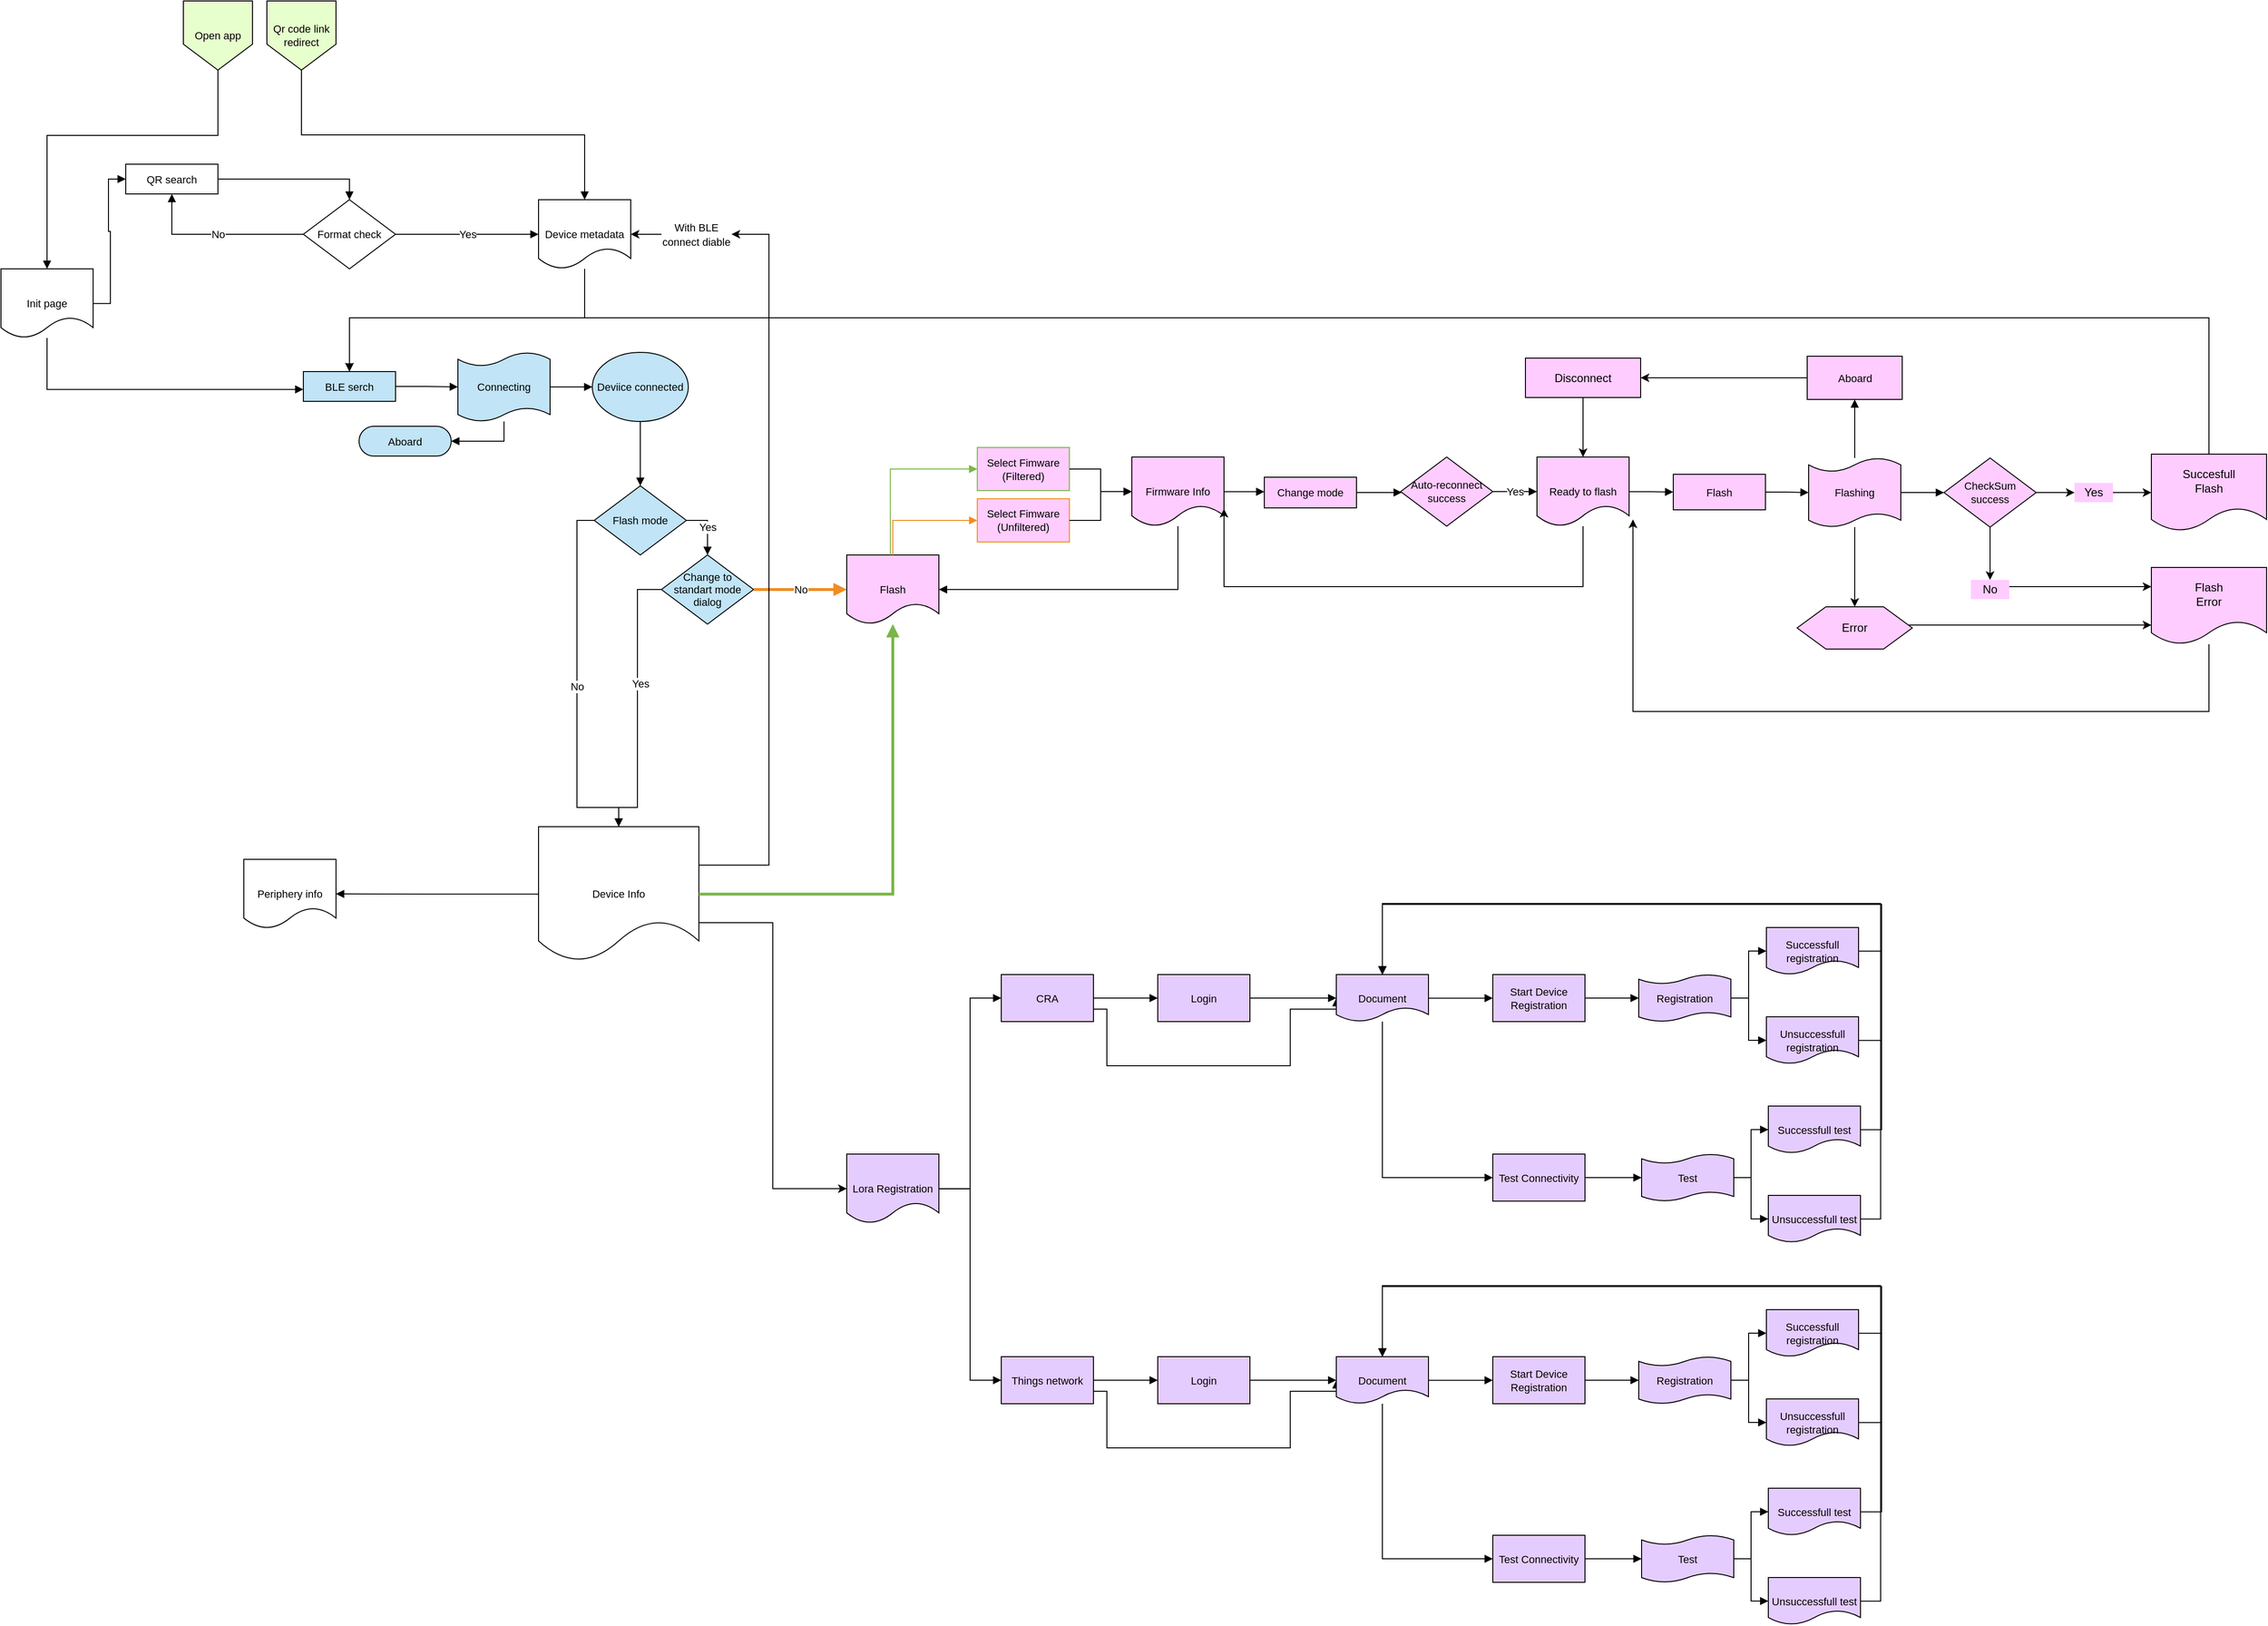 <mxfile version="13.1.3" type="github">
  <diagram id="C5RBs43oDa-KdzZeNtuy" name="Page-1">
    <mxGraphModel dx="4063" dy="3438" grid="1" gridSize="10" guides="1" tooltips="1" connect="1" arrows="1" fold="1" page="1" pageScale="1" pageWidth="827" pageHeight="1169" math="0" shadow="0">
      <root>
        <mxCell id="WIyWlLk6GJQsqaUBKTNV-0" />
        <mxCell id="WIyWlLk6GJQsqaUBKTNV-1" parent="WIyWlLk6GJQsqaUBKTNV-0" />
        <UserObject label="Open app" lucidchartObjectId="gAb16.dE1i8r" id="GL6hUhirYXwNvFaNPU7j-0">
          <mxCell style="html=1;whiteSpace=wrap;shape=offPageConnector;fontSize=11;fontColor=#000000;spacing=3;strokeOpacity=100;fillColor=#E6FFCC;" parent="WIyWlLk6GJQsqaUBKTNV-1" vertex="1">
            <mxGeometry x="330" y="-90" width="72" height="72" as="geometry" />
          </mxCell>
        </UserObject>
        <UserObject label="" lucidchartObjectId="pAb1qJruv8-w" id="GL6hUhirYXwNvFaNPU7j-1">
          <mxCell style="html=1;jettySize=18;fontSize=11;strokeOpacity=100;rounded=1;arcSize=0;edgeStyle=orthogonalEdgeStyle;startArrow=none;;endArrow=block;endFill=1;;exitX=0.5;exitY=1.011;exitPerimeter=1;entryX=0.5;entryY=-0.008;entryPerimeter=1;" parent="WIyWlLk6GJQsqaUBKTNV-1" source="GL6hUhirYXwNvFaNPU7j-0" target="GL6hUhirYXwNvFaNPU7j-3" edge="1">
            <mxGeometry width="100" height="100" relative="1" as="geometry">
              <Array as="points">
                <mxPoint x="366" y="50" />
                <mxPoint x="188" y="50" />
              </Array>
            </mxGeometry>
          </mxCell>
        </UserObject>
        <UserObject label="Init page" lucidchartObjectId="REb1Mheu8V~K" id="GL6hUhirYXwNvFaNPU7j-3">
          <mxCell style="html=1;whiteSpace=wrap;shape=document;fontSize=11;fontColor=#000000;spacing=3;strokeOpacity=100;" parent="WIyWlLk6GJQsqaUBKTNV-1" vertex="1">
            <mxGeometry x="140" y="189" width="96" height="72" as="geometry" />
          </mxCell>
        </UserObject>
        <UserObject label="" lucidchartObjectId="WEb1L68Dy2zB" id="GL6hUhirYXwNvFaNPU7j-4">
          <mxCell style="html=1;jettySize=18;fontSize=11;strokeOpacity=100;rounded=1;arcSize=0;edgeStyle=orthogonalEdgeStyle;startArrow=none;;endArrow=block;endFill=1;;exitX=0.5;exitY=0.924;exitPerimeter=1;entryX=-0.006;entryY=0.6;entryPerimeter=1;" parent="WIyWlLk6GJQsqaUBKTNV-1" source="GL6hUhirYXwNvFaNPU7j-3" target="GL6hUhirYXwNvFaNPU7j-20" edge="1">
            <mxGeometry width="100" height="100" relative="1" as="geometry">
              <Array as="points" />
            </mxGeometry>
          </mxCell>
        </UserObject>
        <mxCell id="QTXxaZ0U23KRBkYtwmUl-102" style="edgeStyle=orthogonalEdgeStyle;rounded=0;orthogonalLoop=1;jettySize=auto;html=1;entryX=0;entryY=0.5;entryDx=0;entryDy=0;fillColor=#FFCCFF;" edge="1" parent="WIyWlLk6GJQsqaUBKTNV-1" source="GL6hUhirYXwNvFaNPU7j-6" target="QTXxaZ0U23KRBkYtwmUl-47">
          <mxGeometry relative="1" as="geometry">
            <Array as="points">
              <mxPoint x="944" y="870" />
              <mxPoint x="944" y="1147" />
            </Array>
          </mxGeometry>
        </mxCell>
        <UserObject label="Device Info" lucidchartObjectId="RGb114vR2Q3K" id="GL6hUhirYXwNvFaNPU7j-6">
          <mxCell style="html=1;whiteSpace=wrap;shape=document;fontSize=11;fontColor=#000000;spacing=3;strokeOpacity=100;" parent="WIyWlLk6GJQsqaUBKTNV-1" vertex="1">
            <mxGeometry x="700" y="770" width="167" height="140" as="geometry" />
          </mxCell>
        </UserObject>
        <UserObject label="" lucidchartObjectId="VSb1d301da79" id="GL6hUhirYXwNvFaNPU7j-7">
          <mxCell style="html=1;jettySize=18;fontSize=11;strokeOpacity=100;rounded=1;arcSize=0;edgeStyle=orthogonalEdgeStyle;startArrow=none;;endArrow=block;endFill=1;;exitX=1.006;exitY=0.502;exitPerimeter=1;entryX=-0.006;entryY=0.5;entryPerimeter=1;" parent="WIyWlLk6GJQsqaUBKTNV-1" source="GL6hUhirYXwNvFaNPU7j-3" target="GL6hUhirYXwNvFaNPU7j-8" edge="1">
            <mxGeometry width="100" height="100" relative="1" as="geometry">
              <Array as="points" />
            </mxGeometry>
          </mxCell>
        </UserObject>
        <UserObject label="QR search" lucidchartObjectId="XSb1YqleU.F." id="GL6hUhirYXwNvFaNPU7j-8">
          <mxCell style="html=1;whiteSpace=wrap;;fontSize=11;fontColor=#000000;spacing=3;strokeOpacity=100;" parent="WIyWlLk6GJQsqaUBKTNV-1" vertex="1">
            <mxGeometry x="270" y="80" width="96" height="31" as="geometry" />
          </mxCell>
        </UserObject>
        <UserObject label="" lucidchartObjectId="0Vb1QZsqYDrt" id="GL6hUhirYXwNvFaNPU7j-9">
          <mxCell style="html=1;jettySize=18;fontSize=11;strokeOpacity=100;rounded=1;arcSize=0;edgeStyle=orthogonalEdgeStyle;startArrow=none;;endArrow=block;endFill=1;;exitX=1.006;exitY=0.5;exitPerimeter=1;entryX=0.5;entryY=-0.01;entryPerimeter=1;" parent="WIyWlLk6GJQsqaUBKTNV-1" source="GL6hUhirYXwNvFaNPU7j-8" target="GL6hUhirYXwNvFaNPU7j-25" edge="1">
            <mxGeometry width="100" height="100" relative="1" as="geometry">
              <Array as="points" />
            </mxGeometry>
          </mxCell>
        </UserObject>
        <UserObject label="Device metadata" lucidchartObjectId="2Vb1.4ObYA0H" id="GL6hUhirYXwNvFaNPU7j-10">
          <mxCell style="html=1;whiteSpace=wrap;shape=document;fontSize=11;fontColor=#000000;spacing=3;strokeOpacity=100;" parent="WIyWlLk6GJQsqaUBKTNV-1" vertex="1">
            <mxGeometry x="700" y="117" width="96" height="72" as="geometry" />
          </mxCell>
        </UserObject>
        <UserObject label="" lucidchartObjectId="XWb1~2wCB0hz" id="GL6hUhirYXwNvFaNPU7j-11">
          <mxCell style="html=1;jettySize=18;fontSize=11;strokeOpacity=100;rounded=1;arcSize=0;edgeStyle=orthogonalEdgeStyle;startArrow=none;;endArrow=block;endFill=1;;exitX=0.5;exitY=0.924;exitPerimeter=1;entryX=0.5;entryY=-0.019;entryPerimeter=1;" parent="WIyWlLk6GJQsqaUBKTNV-1" source="GL6hUhirYXwNvFaNPU7j-10" target="GL6hUhirYXwNvFaNPU7j-20" edge="1">
            <mxGeometry width="100" height="100" relative="1" as="geometry">
              <Array as="points">
                <mxPoint x="748" y="240" />
                <mxPoint x="503" y="240" />
              </Array>
            </mxGeometry>
          </mxCell>
        </UserObject>
        <UserObject label="" lucidchartObjectId="WZb1zGybYWFF" id="GL6hUhirYXwNvFaNPU7j-14">
          <mxCell style="html=1;jettySize=18;fontSize=11;strokeColor=#7ab648;strokeOpacity=100;strokeWidth=3;rounded=1;arcSize=0;edgeStyle=orthogonalEdgeStyle;startArrow=none;;endArrow=block;endFill=1;;exitX=1.006;exitY=0.502;exitPerimeter=1;entryX=0.5;entryY=0.924;entryPerimeter=1;" parent="WIyWlLk6GJQsqaUBKTNV-1" source="GL6hUhirYXwNvFaNPU7j-6" target="GL6hUhirYXwNvFaNPU7j-13" edge="1">
            <mxGeometry width="100" height="100" relative="1" as="geometry">
              <Array as="points">
                <mxPoint x="1069" y="840" />
              </Array>
            </mxGeometry>
          </mxCell>
        </UserObject>
        <UserObject label="" lucidchartObjectId="n2b1Y6_v-S-W" id="GL6hUhirYXwNvFaNPU7j-15">
          <mxCell style="html=1;jettySize=18;fontSize=11;strokeOpacity=100;rounded=1;arcSize=0;edgeStyle=orthogonalEdgeStyle;startArrow=none;;endArrow=block;endFill=1;;exitX=-0.006;exitY=0.502;exitPerimeter=1;entryX=1.006;entryY=0.5;entryPerimeter=1;" parent="WIyWlLk6GJQsqaUBKTNV-1" source="GL6hUhirYXwNvFaNPU7j-6" target="GL6hUhirYXwNvFaNPU7j-16" edge="1">
            <mxGeometry width="100" height="100" relative="1" as="geometry">
              <Array as="points" />
            </mxGeometry>
          </mxCell>
        </UserObject>
        <UserObject label="Periphery info" lucidchartObjectId="r2b1MGmAWvip" id="GL6hUhirYXwNvFaNPU7j-16">
          <mxCell style="html=1;whiteSpace=wrap;shape=document;fontSize=11;fontColor=#000000;spacing=3;strokeOpacity=100;" parent="WIyWlLk6GJQsqaUBKTNV-1" vertex="1">
            <mxGeometry x="393" y="804" width="96" height="72" as="geometry" />
          </mxCell>
        </UserObject>
        <mxCell id="GL6hUhirYXwNvFaNPU7j-17" value="" style="group;dropTarget=0;" parent="WIyWlLk6GJQsqaUBKTNV-1" vertex="1">
          <mxGeometry x="455" y="276" width="257" height="108" as="geometry" />
        </mxCell>
        <UserObject label="Connecting" lucidchartObjectId="QBb1JAbWSNj~" id="GL6hUhirYXwNvFaNPU7j-18">
          <mxCell style="html=1;whiteSpace=wrap;shape=tape;size=0.2;fontSize=11;fontColor=#000000;spacing=3;strokeOpacity=100;fillOpacity=100;fillColor=#c1e4f7;" parent="GL6hUhirYXwNvFaNPU7j-17" vertex="1">
            <mxGeometry x="161" width="96" height="72" as="geometry" />
          </mxCell>
        </UserObject>
        <UserObject label="Aboard" lucidchartObjectId="hYb1lBM8qsY-" id="GL6hUhirYXwNvFaNPU7j-19">
          <mxCell style="html=1;whiteSpace=wrap;rounded=1;arcSize=50;fontSize=11;fontColor=#000000;spacing=3;strokeOpacity=100;fillOpacity=100;fillColor=#c1e4f7;" parent="GL6hUhirYXwNvFaNPU7j-17" vertex="1">
            <mxGeometry x="58" y="77" width="96" height="31" as="geometry" />
          </mxCell>
        </UserObject>
        <UserObject label="BLE serch" lucidchartObjectId="DAb1opJ~t_yY" id="GL6hUhirYXwNvFaNPU7j-20">
          <mxCell style="html=1;whiteSpace=wrap;;fontSize=11;fontColor=#000000;spacing=3;strokeOpacity=100;fillOpacity=100;fillColor=#c1e4f7;" parent="GL6hUhirYXwNvFaNPU7j-17" vertex="1">
            <mxGeometry y="20" width="96" height="31" as="geometry" />
          </mxCell>
        </UserObject>
        <UserObject label="" lucidchartObjectId="HBb1jw3.Bp_y" id="GL6hUhirYXwNvFaNPU7j-2">
          <mxCell style="html=1;jettySize=18;fontSize=11;strokeOpacity=100;rounded=1;arcSize=0;edgeStyle=orthogonalEdgeStyle;startArrow=none;;endArrow=block;endFill=1;;exitX=1.006;exitY=0.5;exitPerimeter=1;entryX=-0.006;entryY=0.5;entryPerimeter=1;" parent="GL6hUhirYXwNvFaNPU7j-17" source="GL6hUhirYXwNvFaNPU7j-20" target="GL6hUhirYXwNvFaNPU7j-18" edge="1">
            <mxGeometry width="100" height="100" relative="1" as="geometry">
              <Array as="points" />
            </mxGeometry>
          </mxCell>
        </UserObject>
        <UserObject label="" lucidchartObjectId="cGb1ASjnTJVs" id="GL6hUhirYXwNvFaNPU7j-5">
          <mxCell style="html=1;jettySize=18;fontSize=11;strokeOpacity=100;rounded=1;arcSize=0;edgeStyle=orthogonalEdgeStyle;startArrow=none;;endArrow=block;endFill=1;;exitX=0.5;exitY=0.924;exitPerimeter=1;entryX=1.006;entryY=0.5;entryPerimeter=1;" parent="GL6hUhirYXwNvFaNPU7j-17" source="GL6hUhirYXwNvFaNPU7j-18" target="GL6hUhirYXwNvFaNPU7j-19" edge="1">
            <mxGeometry width="100" height="100" relative="1" as="geometry">
              <Array as="points" />
            </mxGeometry>
          </mxCell>
        </UserObject>
        <UserObject label="Qr code link redirect" lucidchartObjectId="x6b1XUzFKJgQ" id="GL6hUhirYXwNvFaNPU7j-21">
          <mxCell style="html=1;whiteSpace=wrap;shape=offPageConnector;fontSize=11;fontColor=#000000;spacing=3;strokeOpacity=100;fillColor=#E6FFCC;" parent="WIyWlLk6GJQsqaUBKTNV-1" vertex="1">
            <mxGeometry x="417" y="-90" width="72" height="72" as="geometry" />
          </mxCell>
        </UserObject>
        <UserObject label="" lucidchartObjectId="A6b1VVpGgA1R" id="GL6hUhirYXwNvFaNPU7j-22">
          <mxCell style="html=1;jettySize=18;fontSize=11;strokeOpacity=100;rounded=1;arcSize=0;edgeStyle=orthogonalEdgeStyle;startArrow=none;;endArrow=block;endFill=1;;exitX=0.5;exitY=1.011;exitPerimeter=1;entryX=0.5;entryY=-0.008;entryPerimeter=1;" parent="WIyWlLk6GJQsqaUBKTNV-1" source="GL6hUhirYXwNvFaNPU7j-21" target="GL6hUhirYXwNvFaNPU7j-10" edge="1">
            <mxGeometry width="100" height="100" relative="1" as="geometry">
              <Array as="points" />
            </mxGeometry>
          </mxCell>
        </UserObject>
        <UserObject label="Flash mode" lucidchartObjectId="xkc1F3SRqymh" id="GL6hUhirYXwNvFaNPU7j-24">
          <mxCell style="html=1;whiteSpace=wrap;rhombus;fontSize=11;fontColor=#000000;spacing=3;strokeOpacity=100;fillOpacity=100;fillColor=#c1e4f7;" parent="WIyWlLk6GJQsqaUBKTNV-1" vertex="1">
            <mxGeometry x="758" y="415" width="96" height="72" as="geometry" />
          </mxCell>
        </UserObject>
        <UserObject label="Format check" lucidchartObjectId="nlc1-krD1DWh" id="GL6hUhirYXwNvFaNPU7j-25">
          <mxCell style="html=1;whiteSpace=wrap;rhombus;fontSize=11;fontColor=#000000;spacing=3;strokeOpacity=100;" parent="WIyWlLk6GJQsqaUBKTNV-1" vertex="1">
            <mxGeometry x="455" y="117" width="96" height="72" as="geometry" />
          </mxCell>
        </UserObject>
        <UserObject label="" lucidchartObjectId="gmc12S9NR1w8" id="GL6hUhirYXwNvFaNPU7j-26">
          <mxCell style="html=1;jettySize=18;fontSize=11;fontColor=#000000;strokeOpacity=100;rounded=1;arcSize=0;edgeStyle=orthogonalEdgeStyle;startArrow=none;;endArrow=block;endFill=1;;exitX=1.01;exitY=0.5;exitPerimeter=1;entryX=-0.006;entryY=0.5;entryPerimeter=1;" parent="WIyWlLk6GJQsqaUBKTNV-1" source="GL6hUhirYXwNvFaNPU7j-25" target="GL6hUhirYXwNvFaNPU7j-10" edge="1">
            <mxGeometry width="100" height="100" relative="1" as="geometry">
              <Array as="points" />
            </mxGeometry>
          </mxCell>
        </UserObject>
        <mxCell id="GL6hUhirYXwNvFaNPU7j-27" value="Yes" style="text;html=1;resizable=0;labelBackgroundColor=#ffffff;align=center;verticalAlign=middle;fontColor=#000000;;fontSize=11;" parent="GL6hUhirYXwNvFaNPU7j-26" vertex="1">
          <mxGeometry relative="1" as="geometry" />
        </mxCell>
        <UserObject label="" lucidchartObjectId="pmc1G.q.DRIs" id="GL6hUhirYXwNvFaNPU7j-28">
          <mxCell style="html=1;jettySize=18;fontSize=11;fontColor=#000000;strokeOpacity=100;rounded=1;arcSize=0;edgeStyle=orthogonalEdgeStyle;startArrow=none;;endArrow=block;endFill=1;;exitX=-0.01;exitY=0.5;exitPerimeter=1;entryX=0.5;entryY=1.019;entryPerimeter=1;" parent="WIyWlLk6GJQsqaUBKTNV-1" source="GL6hUhirYXwNvFaNPU7j-25" target="GL6hUhirYXwNvFaNPU7j-8" edge="1">
            <mxGeometry width="100" height="100" relative="1" as="geometry">
              <Array as="points" />
            </mxGeometry>
          </mxCell>
        </UserObject>
        <mxCell id="GL6hUhirYXwNvFaNPU7j-29" value="No" style="text;html=1;resizable=0;labelBackgroundColor=#ffffff;align=center;verticalAlign=middle;fontColor=#000000;;fontSize=11;" parent="GL6hUhirYXwNvFaNPU7j-28" vertex="1">
          <mxGeometry relative="1" as="geometry" />
        </mxCell>
        <UserObject label="Change to standart mode dialog" lucidchartObjectId="Nnc1_WtVSHU~" id="GL6hUhirYXwNvFaNPU7j-30">
          <mxCell style="html=1;whiteSpace=wrap;rhombus;fontSize=11;fontColor=#000000;spacing=3;strokeOpacity=100;fillOpacity=100;fillColor=#c1e4f7;" parent="WIyWlLk6GJQsqaUBKTNV-1" vertex="1">
            <mxGeometry x="828" y="487" width="96" height="72" as="geometry" />
          </mxCell>
        </UserObject>
        <UserObject label="" lucidchartObjectId="foc1iDQExSN_" id="GL6hUhirYXwNvFaNPU7j-31">
          <mxCell style="html=1;jettySize=18;fontSize=11;fontColor=#000000;strokeOpacity=100;rounded=1;arcSize=0;edgeStyle=orthogonalEdgeStyle;startArrow=none;;endArrow=block;endFill=1;;exitX=1.01;exitY=0.5;exitPerimeter=1;entryX=0.5;entryY=-0.01;entryPerimeter=1;" parent="WIyWlLk6GJQsqaUBKTNV-1" source="GL6hUhirYXwNvFaNPU7j-24" target="GL6hUhirYXwNvFaNPU7j-30" edge="1">
            <mxGeometry width="100" height="100" relative="1" as="geometry">
              <Array as="points" />
            </mxGeometry>
          </mxCell>
        </UserObject>
        <mxCell id="GL6hUhirYXwNvFaNPU7j-32" value="Yes" style="text;html=1;resizable=0;labelBackgroundColor=#ffffff;align=center;verticalAlign=middle;fontColor=#000000;;fontSize=11;" parent="GL6hUhirYXwNvFaNPU7j-31" vertex="1">
          <mxGeometry relative="1" as="geometry" />
        </mxCell>
        <UserObject label="" lucidchartObjectId="7oc1d.k-DmCl" id="GL6hUhirYXwNvFaNPU7j-33">
          <mxCell style="html=1;jettySize=18;fontSize=11;fontColor=#000000;strokeOpacity=100;rounded=1;arcSize=0;edgeStyle=orthogonalEdgeStyle;startArrow=none;;endArrow=block;endFill=1;;exitX=-0.01;exitY=0.5;exitPerimeter=1;entryX=0.5;entryY=-0.008;entryPerimeter=1;" parent="WIyWlLk6GJQsqaUBKTNV-1" source="GL6hUhirYXwNvFaNPU7j-24" target="GL6hUhirYXwNvFaNPU7j-6" edge="1">
            <mxGeometry width="100" height="100" relative="1" as="geometry">
              <Array as="points">
                <mxPoint x="740" y="451" />
                <mxPoint x="740" y="750" />
                <mxPoint x="783" y="750" />
              </Array>
            </mxGeometry>
          </mxCell>
        </UserObject>
        <mxCell id="GL6hUhirYXwNvFaNPU7j-34" value="No" style="text;html=1;resizable=0;labelBackgroundColor=#ffffff;align=center;verticalAlign=middle;fontColor=#000000;;fontSize=11;" parent="GL6hUhirYXwNvFaNPU7j-33" vertex="1">
          <mxGeometry relative="1" as="geometry" />
        </mxCell>
        <UserObject label="" lucidchartObjectId="cpc1Rk8ihCmp" id="GL6hUhirYXwNvFaNPU7j-35">
          <mxCell style="html=1;jettySize=18;fontSize=11;fontColor=#000000;strokeOpacity=100;rounded=1;arcSize=0;edgeStyle=orthogonalEdgeStyle;startArrow=none;;endArrow=block;endFill=1;;exitX=-0.01;exitY=0.5;exitPerimeter=1;entryX=0.5;entryY=-0.008;entryPerimeter=1;" parent="WIyWlLk6GJQsqaUBKTNV-1" source="GL6hUhirYXwNvFaNPU7j-30" target="GL6hUhirYXwNvFaNPU7j-6" edge="1">
            <mxGeometry width="100" height="100" relative="1" as="geometry">
              <Array as="points">
                <mxPoint x="803" y="523" />
                <mxPoint x="803" y="750" />
                <mxPoint x="783" y="750" />
              </Array>
            </mxGeometry>
          </mxCell>
        </UserObject>
        <mxCell id="GL6hUhirYXwNvFaNPU7j-36" value="Yes" style="text;html=1;resizable=0;labelBackgroundColor=#ffffff;align=center;verticalAlign=middle;fontColor=#000000;;fontSize=11;" parent="GL6hUhirYXwNvFaNPU7j-35" vertex="1">
          <mxGeometry x="-0.284" relative="1" as="geometry">
            <mxPoint x="3" y="17.86" as="offset" />
          </mxGeometry>
        </mxCell>
        <UserObject label="" lucidchartObjectId="xpc1-6ZbTqgh" id="GL6hUhirYXwNvFaNPU7j-37">
          <mxCell style="html=1;jettySize=18;fontSize=11;fontColor=#000000;strokeColor=#ef8d22;strokeOpacity=100;strokeWidth=3;rounded=1;arcSize=0;edgeStyle=orthogonalEdgeStyle;startArrow=none;;endArrow=block;endFill=1;;exitX=1.01;exitY=0.5;exitPerimeter=1;entryX=-0.006;entryY=0.5;entryPerimeter=1;" parent="WIyWlLk6GJQsqaUBKTNV-1" source="GL6hUhirYXwNvFaNPU7j-30" target="GL6hUhirYXwNvFaNPU7j-13" edge="1">
            <mxGeometry width="100" height="100" relative="1" as="geometry">
              <Array as="points" />
            </mxGeometry>
          </mxCell>
        </UserObject>
        <mxCell id="GL6hUhirYXwNvFaNPU7j-38" value="No" style="text;html=1;resizable=0;labelBackgroundColor=#ffffff;align=center;verticalAlign=middle;fontColor=#000000;;fontSize=11;" parent="GL6hUhirYXwNvFaNPU7j-37" vertex="1">
          <mxGeometry relative="1" as="geometry" />
        </mxCell>
        <UserObject label="" lucidchartObjectId="5zc1fo68J_dF" id="GL6hUhirYXwNvFaNPU7j-51">
          <mxCell style="html=1;jettySize=18;fontSize=11;strokeOpacity=100;rounded=1;arcSize=0;edgeStyle=orthogonalEdgeStyle;startArrow=none;;endArrow=block;endFill=1;;exitX=1.006;exitY=0.5;exitPerimeter=1;entryX=-0.006;entryY=0.5;entryPerimeter=1;" parent="WIyWlLk6GJQsqaUBKTNV-1" source="GL6hUhirYXwNvFaNPU7j-18" target="GL6hUhirYXwNvFaNPU7j-52" edge="1">
            <mxGeometry width="100" height="100" relative="1" as="geometry">
              <Array as="points" />
            </mxGeometry>
          </mxCell>
        </UserObject>
        <UserObject label="Deviice connected" lucidchartObjectId="hAc1BbnnDQS3" id="GL6hUhirYXwNvFaNPU7j-52">
          <mxCell style="html=1;whiteSpace=wrap;ellipse;fontSize=11;fontColor=#000000;spacing=3;strokeOpacity=100;fillOpacity=100;fillColor=#c1e4f7;" parent="WIyWlLk6GJQsqaUBKTNV-1" vertex="1">
            <mxGeometry x="756" y="276" width="100" height="72" as="geometry" />
          </mxCell>
        </UserObject>
        <UserObject label="" lucidchartObjectId="PAc1war852pi" id="GL6hUhirYXwNvFaNPU7j-53">
          <mxCell style="html=1;jettySize=18;fontSize=11;strokeOpacity=100;rounded=1;arcSize=0;edgeStyle=orthogonalEdgeStyle;startArrow=none;;endArrow=block;endFill=1;;exitX=0.5;exitY=1.008;exitPerimeter=1;entryX=0.5;entryY=-0.01;entryPerimeter=1;" parent="WIyWlLk6GJQsqaUBKTNV-1" source="GL6hUhirYXwNvFaNPU7j-52" target="GL6hUhirYXwNvFaNPU7j-24" edge="1">
            <mxGeometry width="100" height="100" relative="1" as="geometry">
              <Array as="points" />
            </mxGeometry>
          </mxCell>
        </UserObject>
        <mxCell id="QTXxaZ0U23KRBkYtwmUl-1" style="edgeStyle=orthogonalEdgeStyle;rounded=0;orthogonalLoop=1;jettySize=auto;html=1;entryX=1;entryY=0.5;entryDx=0;entryDy=0;" edge="1" parent="WIyWlLk6GJQsqaUBKTNV-1" source="QTXxaZ0U23KRBkYtwmUl-2" target="GL6hUhirYXwNvFaNPU7j-10">
          <mxGeometry relative="1" as="geometry">
            <mxPoint x="828" y="696" as="sourcePoint" />
            <mxPoint x="928" y="153" as="targetPoint" />
            <Array as="points" />
          </mxGeometry>
        </mxCell>
        <mxCell id="QTXxaZ0U23KRBkYtwmUl-2" value="&lt;span style=&quot;font-size: 11px&quot;&gt;With BLE connect diable&lt;/span&gt;" style="text;html=1;strokeColor=none;fillColor=none;align=center;verticalAlign=middle;whiteSpace=wrap;rounded=0;" vertex="1" parent="WIyWlLk6GJQsqaUBKTNV-1">
          <mxGeometry x="828" y="143" width="73" height="20" as="geometry" />
        </mxCell>
        <mxCell id="QTXxaZ0U23KRBkYtwmUl-5" style="edgeStyle=orthogonalEdgeStyle;rounded=0;orthogonalLoop=1;jettySize=auto;html=1;entryX=1;entryY=0.5;entryDx=0;entryDy=0;" edge="1" parent="WIyWlLk6GJQsqaUBKTNV-1" source="GL6hUhirYXwNvFaNPU7j-6" target="QTXxaZ0U23KRBkYtwmUl-2">
          <mxGeometry relative="1" as="geometry">
            <mxPoint x="828" y="696" as="sourcePoint" />
            <mxPoint x="796" y="153" as="targetPoint" />
            <Array as="points">
              <mxPoint x="940" y="810" />
              <mxPoint x="940" y="153" />
            </Array>
          </mxGeometry>
        </mxCell>
        <mxCell id="QTXxaZ0U23KRBkYtwmUl-29" style="edgeStyle=orthogonalEdgeStyle;rounded=0;orthogonalLoop=1;jettySize=auto;html=1;entryX=0.5;entryY=0;entryDx=0;entryDy=0;" edge="1" parent="WIyWlLk6GJQsqaUBKTNV-1" source="QTXxaZ0U23KRBkYtwmUl-27" target="GL6hUhirYXwNvFaNPU7j-20">
          <mxGeometry relative="1" as="geometry">
            <Array as="points">
              <mxPoint x="2440" y="240" />
              <mxPoint x="503" y="240" />
            </Array>
          </mxGeometry>
        </mxCell>
        <mxCell id="QTXxaZ0U23KRBkYtwmUl-44" value="" style="group" vertex="1" connectable="0" parent="WIyWlLk6GJQsqaUBKTNV-1">
          <mxGeometry x="1021" y="280" width="1479" height="370" as="geometry" />
        </mxCell>
        <UserObject label="Flash" lucidchartObjectId="cZb11DL4E6sH" id="GL6hUhirYXwNvFaNPU7j-13">
          <mxCell style="html=1;whiteSpace=wrap;shape=document;fontSize=11;fontColor=#000000;spacing=3;strokeOpacity=100;fillOpacity=100;fillColor=#FFCCFF;" parent="QTXxaZ0U23KRBkYtwmUl-44" vertex="1">
            <mxGeometry y="207" width="96" height="72" as="geometry" />
          </mxCell>
        </UserObject>
        <UserObject label="" lucidchartObjectId="nsc1xcLN2bXH" id="GL6hUhirYXwNvFaNPU7j-39">
          <mxCell style="html=1;jettySize=18;fontSize=11;strokeColor=#7ab648;strokeOpacity=100;rounded=1;arcSize=0;edgeStyle=orthogonalEdgeStyle;startArrow=none;;endArrow=block;endFill=1;;exitX=0.473;exitY=-0.008;exitPerimeter=1;entryX=-0.006;entryY=0.5;entryPerimeter=1;fillColor=#FFCCFF;" parent="QTXxaZ0U23KRBkYtwmUl-44" source="GL6hUhirYXwNvFaNPU7j-13" target="GL6hUhirYXwNvFaNPU7j-40" edge="1">
            <mxGeometry width="100" height="100" relative="1" as="geometry">
              <Array as="points" />
            </mxGeometry>
          </mxCell>
        </UserObject>
        <UserObject label="Select Fimware (Filtered)" lucidchartObjectId="Fsc14VxkzKG2" id="GL6hUhirYXwNvFaNPU7j-40">
          <mxCell style="html=1;whiteSpace=wrap;;fontSize=11;fontColor=#000000;spacing=3;strokeColor=#7ab648;strokeOpacity=100;fillOpacity=100;fillColor=#FFCCFF;" parent="QTXxaZ0U23KRBkYtwmUl-44" vertex="1">
            <mxGeometry x="136" y="95" width="96" height="45" as="geometry" />
          </mxCell>
        </UserObject>
        <UserObject label="" lucidchartObjectId="qtc1_cxxaG6d" id="GL6hUhirYXwNvFaNPU7j-41">
          <mxCell style="html=1;jettySize=18;fontSize=11;strokeOpacity=100;rounded=1;arcSize=0;edgeStyle=orthogonalEdgeStyle;startArrow=none;;endArrow=block;endFill=1;;exitX=1.006;exitY=0.5;exitPerimeter=1;entryX=-0.006;entryY=0.5;entryPerimeter=1;fillColor=#FFCCFF;" parent="QTXxaZ0U23KRBkYtwmUl-44" source="GL6hUhirYXwNvFaNPU7j-40" target="GL6hUhirYXwNvFaNPU7j-58" edge="1">
            <mxGeometry width="100" height="100" relative="1" as="geometry">
              <Array as="points" />
            </mxGeometry>
          </mxCell>
        </UserObject>
        <UserObject label="Change mode" lucidchartObjectId="stc146HHgeyq" id="GL6hUhirYXwNvFaNPU7j-42">
          <mxCell style="html=1;whiteSpace=wrap;;fontSize=11;fontColor=#000000;spacing=3;strokeOpacity=100;fillOpacity=100;fillColor=#FFCCFF;" parent="QTXxaZ0U23KRBkYtwmUl-44" vertex="1">
            <mxGeometry x="435" y="126" width="96" height="32" as="geometry" />
          </mxCell>
        </UserObject>
        <UserObject label="" lucidchartObjectId="Utc1b4t28WSP" id="GL6hUhirYXwNvFaNPU7j-43">
          <mxCell style="html=1;jettySize=18;fontSize=11;strokeOpacity=100;rounded=1;arcSize=0;edgeStyle=orthogonalEdgeStyle;startArrow=none;;endArrow=block;endFill=1;;exitX=1.006;exitY=0.5;exitPerimeter=1;entryX=0.003;entryY=0.513;entryPerimeter=1;fillColor=#FFCCFF;" parent="QTXxaZ0U23KRBkYtwmUl-44" source="GL6hUhirYXwNvFaNPU7j-42" target="GL6hUhirYXwNvFaNPU7j-47" edge="1">
            <mxGeometry width="100" height="100" relative="1" as="geometry">
              <Array as="points" />
            </mxGeometry>
          </mxCell>
        </UserObject>
        <UserObject label="Select Fimware  (Unfiltered)" lucidchartObjectId="Ovc1moxMp1Z." id="GL6hUhirYXwNvFaNPU7j-44">
          <mxCell style="html=1;whiteSpace=wrap;;fontSize=11;fontColor=#000000;spacing=3;strokeColor=#ef8d22;strokeOpacity=100;fillOpacity=100;fillColor=#FFCCFF;" parent="QTXxaZ0U23KRBkYtwmUl-44" vertex="1">
            <mxGeometry x="136" y="148.5" width="96" height="45" as="geometry" />
          </mxCell>
        </UserObject>
        <UserObject label="" lucidchartObjectId="ewc1yRSpeSlj" id="GL6hUhirYXwNvFaNPU7j-45">
          <mxCell style="html=1;jettySize=18;fontSize=11;strokeColor=#ef8d22;strokeOpacity=100;rounded=1;arcSize=0;edgeStyle=orthogonalEdgeStyle;startArrow=none;;endArrow=block;endFill=1;;exitX=0.5;exitY=-0.008;exitPerimeter=1;entryX=-0.006;entryY=0.5;entryPerimeter=1;fillColor=#FFCCFF;" parent="QTXxaZ0U23KRBkYtwmUl-44" source="GL6hUhirYXwNvFaNPU7j-13" target="GL6hUhirYXwNvFaNPU7j-44" edge="1">
            <mxGeometry width="100" height="100" relative="1" as="geometry">
              <Array as="points" />
            </mxGeometry>
          </mxCell>
        </UserObject>
        <UserObject label="" lucidchartObjectId="6wc1sW5~_4n2" id="GL6hUhirYXwNvFaNPU7j-46">
          <mxCell style="html=1;jettySize=18;fontSize=11;strokeOpacity=100;rounded=1;arcSize=0;edgeStyle=orthogonalEdgeStyle;startArrow=none;;endArrow=block;endFill=1;;exitX=1.006;exitY=0.5;exitPerimeter=1;entryX=-0.006;entryY=0.5;entryPerimeter=1;fillColor=#FFCCFF;" parent="QTXxaZ0U23KRBkYtwmUl-44" source="GL6hUhirYXwNvFaNPU7j-44" target="GL6hUhirYXwNvFaNPU7j-58" edge="1">
            <mxGeometry width="100" height="100" relative="1" as="geometry">
              <Array as="points" />
            </mxGeometry>
          </mxCell>
        </UserObject>
        <UserObject label="Auto-reconnect success" lucidchartObjectId="3xc1WX~UaEFU" id="GL6hUhirYXwNvFaNPU7j-47">
          <mxCell style="html=1;whiteSpace=wrap;rhombus;fontSize=11;fontColor=#000000;spacing=3;strokeOpacity=100;fillOpacity=100;fillColor=#FFCCFF;" parent="QTXxaZ0U23KRBkYtwmUl-44" vertex="1">
            <mxGeometry x="577" y="105" width="96" height="72" as="geometry" />
          </mxCell>
        </UserObject>
        <UserObject label="" lucidchartObjectId="Jyc14iXMQ1WK" id="GL6hUhirYXwNvFaNPU7j-48">
          <mxCell style="html=1;jettySize=18;fontSize=11;fontColor=#000000;strokeOpacity=100;rounded=1;arcSize=0;edgeStyle=orthogonalEdgeStyle;startArrow=none;;endArrow=block;endFill=1;;exitX=1.01;exitY=0.5;exitPerimeter=1;entryX=-0.006;entryY=0.5;entryPerimeter=1;fillColor=#FFCCFF;" parent="QTXxaZ0U23KRBkYtwmUl-44" source="GL6hUhirYXwNvFaNPU7j-47" target="GL6hUhirYXwNvFaNPU7j-50" edge="1">
            <mxGeometry width="100" height="100" relative="1" as="geometry">
              <Array as="points" />
            </mxGeometry>
          </mxCell>
        </UserObject>
        <mxCell id="GL6hUhirYXwNvFaNPU7j-49" value="Yes" style="text;html=1;resizable=0;labelBackgroundColor=#ffffff;align=center;verticalAlign=middle;fontColor=#000000;;fontSize=11;fillColor=#FFCCFF;" parent="GL6hUhirYXwNvFaNPU7j-48" vertex="1">
          <mxGeometry relative="1" as="geometry" />
        </mxCell>
        <UserObject label="Ready to flash" lucidchartObjectId="7yc18Ew2O.3Y" id="GL6hUhirYXwNvFaNPU7j-50">
          <mxCell style="html=1;whiteSpace=wrap;shape=document;fontSize=11;fontColor=#000000;spacing=3;strokeOpacity=100;fillOpacity=100;fillColor=#FFCCFF;" parent="QTXxaZ0U23KRBkYtwmUl-44" vertex="1">
            <mxGeometry x="719" y="105" width="96" height="72" as="geometry" />
          </mxCell>
        </UserObject>
        <UserObject label="" lucidchartObjectId="mCc1Rg8p6Vao" id="GL6hUhirYXwNvFaNPU7j-54">
          <mxCell style="html=1;jettySize=18;fontSize=11;strokeOpacity=100;rounded=1;arcSize=0;edgeStyle=orthogonalEdgeStyle;startArrow=none;;endArrow=block;endFill=1;;exitX=1.006;exitY=0.502;exitPerimeter=1;entryX=-0.006;entryY=0.5;entryPerimeter=1;fillColor=#FFCCFF;" parent="QTXxaZ0U23KRBkYtwmUl-44" source="GL6hUhirYXwNvFaNPU7j-50" target="GL6hUhirYXwNvFaNPU7j-55" edge="1">
            <mxGeometry width="100" height="100" relative="1" as="geometry">
              <Array as="points" />
            </mxGeometry>
          </mxCell>
        </UserObject>
        <UserObject label="Flash" lucidchartObjectId="nCc1.QipA6w_" id="GL6hUhirYXwNvFaNPU7j-55">
          <mxCell style="html=1;whiteSpace=wrap;;fontSize=11;fontColor=#000000;spacing=3;strokeOpacity=100;fillOpacity=100;fillColor=#FFCCFF;" parent="QTXxaZ0U23KRBkYtwmUl-44" vertex="1">
            <mxGeometry x="861" y="123" width="96" height="37" as="geometry" />
          </mxCell>
        </UserObject>
        <UserObject label="" lucidchartObjectId="CCc1sbQ..XQR" id="GL6hUhirYXwNvFaNPU7j-56">
          <mxCell style="html=1;jettySize=18;fontSize=11;strokeOpacity=100;rounded=1;arcSize=0;edgeStyle=orthogonalEdgeStyle;startArrow=none;;endArrow=block;endFill=1;;exitX=1.006;exitY=0.5;exitPerimeter=1;entryX=-0.006;entryY=0.5;entryPerimeter=1;fillColor=#FFCCFF;" parent="QTXxaZ0U23KRBkYtwmUl-44" source="GL6hUhirYXwNvFaNPU7j-55" target="GL6hUhirYXwNvFaNPU7j-57" edge="1">
            <mxGeometry width="100" height="100" relative="1" as="geometry">
              <Array as="points" />
            </mxGeometry>
          </mxCell>
        </UserObject>
        <UserObject label="Flashing" lucidchartObjectId="HCc12ZpPw2o-" id="GL6hUhirYXwNvFaNPU7j-57">
          <mxCell style="html=1;whiteSpace=wrap;shape=tape;size=0.2;fontSize=11;fontColor=#000000;spacing=3;strokeOpacity=100;fillOpacity=100;fillColor=#FFCCFF;" parent="QTXxaZ0U23KRBkYtwmUl-44" vertex="1">
            <mxGeometry x="1002" y="106" width="96" height="72" as="geometry" />
          </mxCell>
        </UserObject>
        <UserObject label="Firmware Info" lucidchartObjectId="VDc1RfbanFJR" id="GL6hUhirYXwNvFaNPU7j-58">
          <mxCell style="html=1;whiteSpace=wrap;shape=document;fontSize=11;fontColor=#000000;spacing=3;strokeOpacity=100;fillColor=#FFCCFF;" parent="QTXxaZ0U23KRBkYtwmUl-44" vertex="1">
            <mxGeometry x="297" y="105" width="96" height="72" as="geometry" />
          </mxCell>
        </UserObject>
        <mxCell id="QTXxaZ0U23KRBkYtwmUl-23" style="edgeStyle=orthogonalEdgeStyle;rounded=0;orthogonalLoop=1;jettySize=auto;html=1;entryX=1;entryY=0.75;entryDx=0;entryDy=0;fillColor=#FFCCFF;" edge="1" parent="QTXxaZ0U23KRBkYtwmUl-44" source="GL6hUhirYXwNvFaNPU7j-50" target="GL6hUhirYXwNvFaNPU7j-58">
          <mxGeometry relative="1" as="geometry">
            <Array as="points">
              <mxPoint x="767" y="240" />
              <mxPoint x="393" y="240" />
            </Array>
          </mxGeometry>
        </mxCell>
        <UserObject label="" lucidchartObjectId="nEc1_LWFeriq" id="GL6hUhirYXwNvFaNPU7j-59">
          <mxCell style="html=1;jettySize=18;fontSize=11;strokeOpacity=100;rounded=1;arcSize=0;edgeStyle=orthogonalEdgeStyle;startArrow=none;;endArrow=block;endFill=1;;exitX=1.006;exitY=0.502;exitPerimeter=1;entryX=-0.006;entryY=0.474;entryPerimeter=1;fillColor=#FFCCFF;" parent="QTXxaZ0U23KRBkYtwmUl-44" source="GL6hUhirYXwNvFaNPU7j-58" target="GL6hUhirYXwNvFaNPU7j-42" edge="1">
            <mxGeometry width="100" height="100" relative="1" as="geometry">
              <Array as="points" />
            </mxGeometry>
          </mxCell>
        </UserObject>
        <UserObject label="" lucidchartObjectId="eFc18QwNKlT0" id="GL6hUhirYXwNvFaNPU7j-61">
          <mxCell style="html=1;jettySize=18;fontSize=11;strokeOpacity=100;rounded=1;arcSize=0;edgeStyle=orthogonalEdgeStyle;startArrow=none;;endArrow=block;endFill=1;;exitX=0.5;exitY=0.075;exitPerimeter=1;entryX=0.5;entryY=1.013;entryPerimeter=1;fillColor=#FFCCFF;" parent="QTXxaZ0U23KRBkYtwmUl-44" source="GL6hUhirYXwNvFaNPU7j-57" target="GL6hUhirYXwNvFaNPU7j-62" edge="1">
            <mxGeometry width="100" height="100" relative="1" as="geometry">
              <Array as="points" />
            </mxGeometry>
          </mxCell>
        </UserObject>
        <UserObject label="Aboard" lucidchartObjectId="fFc11mfkoiTh" id="GL6hUhirYXwNvFaNPU7j-62">
          <mxCell style="html=1;whiteSpace=wrap;;fontSize=11;fontColor=#000000;spacing=3;strokeOpacity=100;fillColor=#FFCCFF;" parent="QTXxaZ0U23KRBkYtwmUl-44" vertex="1">
            <mxGeometry x="1000.5" width="99" height="45" as="geometry" />
          </mxCell>
        </UserObject>
        <UserObject label="" lucidchartObjectId="ZFc1sTrU0Bli" id="GL6hUhirYXwNvFaNPU7j-64">
          <mxCell style="html=1;jettySize=18;fontSize=11;strokeOpacity=100;rounded=1;arcSize=0;edgeStyle=orthogonalEdgeStyle;startArrow=none;;endArrow=block;endFill=1;;exitX=1.006;exitY=0.5;exitPerimeter=1;entryX=-0.01;entryY=0.5;entryPerimeter=1;fillColor=#FFCCFF;" parent="QTXxaZ0U23KRBkYtwmUl-44" source="GL6hUhirYXwNvFaNPU7j-57" target="GL6hUhirYXwNvFaNPU7j-65" edge="1">
            <mxGeometry width="100" height="100" relative="1" as="geometry">
              <Array as="points" />
            </mxGeometry>
          </mxCell>
        </UserObject>
        <UserObject label="CheckSum success" lucidchartObjectId="_Fc1W~n.Hfio" id="GL6hUhirYXwNvFaNPU7j-65">
          <mxCell style="html=1;whiteSpace=wrap;rhombus;fontSize=11;fontColor=#000000;spacing=3;strokeOpacity=100;fillColor=#FFCCFF;" parent="QTXxaZ0U23KRBkYtwmUl-44" vertex="1">
            <mxGeometry x="1143" y="106" width="96" height="72" as="geometry" />
          </mxCell>
        </UserObject>
        <UserObject label="" lucidchartObjectId="JGc1lsPKgB5f" id="GL6hUhirYXwNvFaNPU7j-66">
          <mxCell style="html=1;jettySize=18;fontSize=11;strokeOpacity=100;rounded=1;arcSize=0;edgeStyle=orthogonalEdgeStyle;startArrow=none;;endArrow=block;endFill=1;;exitX=0.5;exitY=0.924;exitPerimeter=1;entryX=1.006;entryY=0.5;entryPerimeter=1;fillColor=#FFCCFF;" parent="QTXxaZ0U23KRBkYtwmUl-44" source="GL6hUhirYXwNvFaNPU7j-58" target="GL6hUhirYXwNvFaNPU7j-13" edge="1">
            <mxGeometry width="100" height="100" relative="1" as="geometry">
              <Array as="points" />
            </mxGeometry>
          </mxCell>
        </UserObject>
        <mxCell id="QTXxaZ0U23KRBkYtwmUl-8" value="No" style="text;html=1;strokeColor=none;fillColor=#FFCCFF;align=center;verticalAlign=middle;whiteSpace=wrap;rounded=0;" vertex="1" parent="QTXxaZ0U23KRBkYtwmUl-44">
          <mxGeometry x="1171" y="233" width="40" height="20" as="geometry" />
        </mxCell>
        <mxCell id="QTXxaZ0U23KRBkYtwmUl-31" style="edgeStyle=orthogonalEdgeStyle;rounded=0;orthogonalLoop=1;jettySize=auto;html=1;entryX=0.5;entryY=0;entryDx=0;entryDy=0;fillColor=#FFCCFF;" edge="1" parent="QTXxaZ0U23KRBkYtwmUl-44" source="GL6hUhirYXwNvFaNPU7j-65" target="QTXxaZ0U23KRBkYtwmUl-8">
          <mxGeometry relative="1" as="geometry" />
        </mxCell>
        <mxCell id="QTXxaZ0U23KRBkYtwmUl-20" style="edgeStyle=orthogonalEdgeStyle;rounded=0;orthogonalLoop=1;jettySize=auto;html=1;fillColor=#FFCCFF;" edge="1" parent="QTXxaZ0U23KRBkYtwmUl-44" source="QTXxaZ0U23KRBkYtwmUl-18" target="GL6hUhirYXwNvFaNPU7j-50">
          <mxGeometry relative="1" as="geometry" />
        </mxCell>
        <mxCell id="QTXxaZ0U23KRBkYtwmUl-18" value="Disconnect" style="rounded=0;whiteSpace=wrap;html=1;fillColor=#FFCCFF;" vertex="1" parent="QTXxaZ0U23KRBkYtwmUl-44">
          <mxGeometry x="707" y="2" width="120" height="41" as="geometry" />
        </mxCell>
        <mxCell id="QTXxaZ0U23KRBkYtwmUl-19" style="edgeStyle=orthogonalEdgeStyle;rounded=0;orthogonalLoop=1;jettySize=auto;html=1;entryX=1;entryY=0.5;entryDx=0;entryDy=0;fillColor=#FFCCFF;" edge="1" parent="QTXxaZ0U23KRBkYtwmUl-44" source="GL6hUhirYXwNvFaNPU7j-62" target="QTXxaZ0U23KRBkYtwmUl-18">
          <mxGeometry relative="1" as="geometry" />
        </mxCell>
        <mxCell id="QTXxaZ0U23KRBkYtwmUl-25" value="Yes" style="text;html=1;strokeColor=none;fillColor=#FFCCFF;align=center;verticalAlign=middle;whiteSpace=wrap;rounded=0;" vertex="1" parent="QTXxaZ0U23KRBkYtwmUl-44">
          <mxGeometry x="1279" y="132" width="40" height="20" as="geometry" />
        </mxCell>
        <mxCell id="QTXxaZ0U23KRBkYtwmUl-26" style="edgeStyle=orthogonalEdgeStyle;rounded=0;orthogonalLoop=1;jettySize=auto;html=1;entryX=0;entryY=0.5;entryDx=0;entryDy=0;fillColor=#FFCCFF;" edge="1" parent="QTXxaZ0U23KRBkYtwmUl-44" source="GL6hUhirYXwNvFaNPU7j-65" target="QTXxaZ0U23KRBkYtwmUl-25">
          <mxGeometry relative="1" as="geometry" />
        </mxCell>
        <mxCell id="QTXxaZ0U23KRBkYtwmUl-27" value="Succesfull&lt;br&gt;Flash" style="shape=document;whiteSpace=wrap;html=1;boundedLbl=1;fillColor=#FFCCFF;" vertex="1" parent="QTXxaZ0U23KRBkYtwmUl-44">
          <mxGeometry x="1359" y="102" width="120" height="80" as="geometry" />
        </mxCell>
        <mxCell id="QTXxaZ0U23KRBkYtwmUl-28" style="edgeStyle=orthogonalEdgeStyle;rounded=0;orthogonalLoop=1;jettySize=auto;html=1;fillColor=#FFCCFF;" edge="1" parent="QTXxaZ0U23KRBkYtwmUl-44" source="QTXxaZ0U23KRBkYtwmUl-25" target="QTXxaZ0U23KRBkYtwmUl-27">
          <mxGeometry relative="1" as="geometry" />
        </mxCell>
        <mxCell id="QTXxaZ0U23KRBkYtwmUl-33" style="edgeStyle=orthogonalEdgeStyle;rounded=0;orthogonalLoop=1;jettySize=auto;html=1;fillColor=#FFCCFF;" edge="1" parent="QTXxaZ0U23KRBkYtwmUl-44" source="QTXxaZ0U23KRBkYtwmUl-30">
          <mxGeometry relative="1" as="geometry">
            <mxPoint x="819" y="170" as="targetPoint" />
            <Array as="points">
              <mxPoint x="1419" y="370" />
              <mxPoint x="819" y="370" />
            </Array>
          </mxGeometry>
        </mxCell>
        <mxCell id="QTXxaZ0U23KRBkYtwmUl-30" value="Flash&lt;br&gt;Error" style="shape=document;whiteSpace=wrap;html=1;boundedLbl=1;fillColor=#FFCCFF;" vertex="1" parent="QTXxaZ0U23KRBkYtwmUl-44">
          <mxGeometry x="1359" y="220" width="120" height="80" as="geometry" />
        </mxCell>
        <mxCell id="QTXxaZ0U23KRBkYtwmUl-32" style="edgeStyle=orthogonalEdgeStyle;rounded=0;orthogonalLoop=1;jettySize=auto;html=1;entryX=0;entryY=0.25;entryDx=0;entryDy=0;fillColor=#FFCCFF;" edge="1" parent="QTXxaZ0U23KRBkYtwmUl-44" source="QTXxaZ0U23KRBkYtwmUl-8" target="QTXxaZ0U23KRBkYtwmUl-30">
          <mxGeometry relative="1" as="geometry">
            <mxPoint x="1329" y="250" as="targetPoint" />
            <Array as="points">
              <mxPoint x="1249" y="240" />
              <mxPoint x="1249" y="240" />
            </Array>
          </mxGeometry>
        </mxCell>
        <mxCell id="QTXxaZ0U23KRBkYtwmUl-39" style="edgeStyle=orthogonalEdgeStyle;rounded=0;orthogonalLoop=1;jettySize=auto;html=1;entryX=0;entryY=0.75;entryDx=0;entryDy=0;fillColor=#FFCCFF;" edge="1" parent="QTXxaZ0U23KRBkYtwmUl-44" source="QTXxaZ0U23KRBkYtwmUl-35" target="QTXxaZ0U23KRBkYtwmUl-30">
          <mxGeometry relative="1" as="geometry">
            <Array as="points">
              <mxPoint x="1169" y="280" />
              <mxPoint x="1169" y="280" />
            </Array>
          </mxGeometry>
        </mxCell>
        <mxCell id="QTXxaZ0U23KRBkYtwmUl-35" value="Error" style="shape=hexagon;perimeter=hexagonPerimeter2;whiteSpace=wrap;html=1;fillColor=#FFCCFF;" vertex="1" parent="QTXxaZ0U23KRBkYtwmUl-44">
          <mxGeometry x="990" y="261" width="120" height="44" as="geometry" />
        </mxCell>
        <mxCell id="QTXxaZ0U23KRBkYtwmUl-36" style="edgeStyle=orthogonalEdgeStyle;rounded=0;orthogonalLoop=1;jettySize=auto;html=1;entryX=0.5;entryY=0;entryDx=0;entryDy=0;fillColor=#FFCCFF;" edge="1" parent="QTXxaZ0U23KRBkYtwmUl-44" source="GL6hUhirYXwNvFaNPU7j-57" target="QTXxaZ0U23KRBkYtwmUl-35">
          <mxGeometry relative="1" as="geometry" />
        </mxCell>
        <UserObject label="Lora Registration" lucidchartObjectId="Mkd1fRWWIoMG" id="QTXxaZ0U23KRBkYtwmUl-47">
          <mxCell style="html=1;whiteSpace=wrap;shape=document;fontSize=11;fontColor=#000000;spacing=3;strokeOpacity=100;fillColor=#E5CCFF;" vertex="1" parent="WIyWlLk6GJQsqaUBKTNV-1">
            <mxGeometry x="1021" y="1111" width="96" height="72" as="geometry" />
          </mxCell>
        </UserObject>
        <UserObject label="" lucidchartObjectId="Ukd1..iRWrIr" id="QTXxaZ0U23KRBkYtwmUl-48">
          <mxCell style="html=1;jettySize=18;fontSize=11;strokeOpacity=100;rounded=1;arcSize=0;edgeStyle=orthogonalEdgeStyle;startArrow=none;;endArrow=block;endFill=1;;exitX=1.006;exitY=0.502;exitPerimeter=1;entryX=-0.006;entryY=0.5;entryPerimeter=1;fillColor=#E5CCFF;" edge="1" parent="WIyWlLk6GJQsqaUBKTNV-1" source="QTXxaZ0U23KRBkYtwmUl-47" target="QTXxaZ0U23KRBkYtwmUl-49">
            <mxGeometry width="100" height="100" relative="1" as="geometry">
              <Array as="points" />
            </mxGeometry>
          </mxCell>
        </UserObject>
        <UserObject label="CRA" lucidchartObjectId="Zkd1F7v6COOc" id="QTXxaZ0U23KRBkYtwmUl-49">
          <mxCell style="html=1;whiteSpace=wrap;;fontSize=11;fontColor=#000000;spacing=3;strokeOpacity=100;fillColor=#E5CCFF;" vertex="1" parent="WIyWlLk6GJQsqaUBKTNV-1">
            <mxGeometry x="1182" y="924" width="96" height="49" as="geometry" />
          </mxCell>
        </UserObject>
        <UserObject label="" lucidchartObjectId="9kd1zkz-5LXe" id="QTXxaZ0U23KRBkYtwmUl-50">
          <mxCell style="html=1;jettySize=18;fontSize=11;strokeOpacity=100;rounded=1;arcSize=0;edgeStyle=orthogonalEdgeStyle;startArrow=none;;endArrow=block;endFill=1;;exitX=1.006;exitY=0.5;exitPerimeter=1;entryX=-0.006;entryY=0.5;entryPerimeter=1;fillColor=#E5CCFF;" edge="1" parent="WIyWlLk6GJQsqaUBKTNV-1" source="QTXxaZ0U23KRBkYtwmUl-49" target="QTXxaZ0U23KRBkYtwmUl-51">
            <mxGeometry width="100" height="100" relative="1" as="geometry">
              <Array as="points" />
            </mxGeometry>
          </mxCell>
        </UserObject>
        <UserObject label="Login" lucidchartObjectId="_kd1L7X50EIH" id="QTXxaZ0U23KRBkYtwmUl-51">
          <mxCell style="html=1;whiteSpace=wrap;;fontSize=11;fontColor=#000000;spacing=3;strokeOpacity=100;fillColor=#E5CCFF;" vertex="1" parent="WIyWlLk6GJQsqaUBKTNV-1">
            <mxGeometry x="1345" y="924" width="96" height="49" as="geometry" />
          </mxCell>
        </UserObject>
        <UserObject label="" lucidchartObjectId="Dld1uf8X~v4b" id="QTXxaZ0U23KRBkYtwmUl-52">
          <mxCell style="html=1;jettySize=18;fontSize=11;strokeOpacity=100;rounded=1;arcSize=0;edgeStyle=orthogonalEdgeStyle;startArrow=none;;endArrow=block;endFill=1;;exitX=1.006;exitY=0.5;exitPerimeter=1;entryX=-0.006;entryY=0.5;entryPerimeter=1;fillColor=#E5CCFF;" edge="1" parent="WIyWlLk6GJQsqaUBKTNV-1" source="QTXxaZ0U23KRBkYtwmUl-49" target="QTXxaZ0U23KRBkYtwmUl-59">
            <mxGeometry width="100" height="100" relative="1" as="geometry">
              <Array as="points">
                <mxPoint x="1292" y="960" />
                <mxPoint x="1292" y="1019" />
                <mxPoint x="1483" y="1019" />
                <mxPoint x="1483" y="960" />
              </Array>
            </mxGeometry>
          </mxCell>
        </UserObject>
        <UserObject label="Start Device Registration" lucidchartObjectId="Hld1SiNIaEQS" id="QTXxaZ0U23KRBkYtwmUl-53">
          <mxCell style="html=1;whiteSpace=wrap;;fontSize=11;fontColor=#000000;spacing=3;strokeOpacity=100;fillColor=#E5CCFF;" vertex="1" parent="WIyWlLk6GJQsqaUBKTNV-1">
            <mxGeometry x="1694" y="924" width="96" height="49" as="geometry" />
          </mxCell>
        </UserObject>
        <UserObject label="" lucidchartObjectId="umd1_ckN~1bz" id="QTXxaZ0U23KRBkYtwmUl-54">
          <mxCell style="html=1;jettySize=18;fontSize=11;strokeOpacity=100;rounded=1;arcSize=0;edgeStyle=orthogonalEdgeStyle;startArrow=none;;endArrow=block;endFill=1;;exitX=1.006;exitY=0.5;exitPerimeter=1;entryX=-0.006;entryY=0.5;entryPerimeter=1;fillColor=#E5CCFF;" edge="1" parent="WIyWlLk6GJQsqaUBKTNV-1" source="QTXxaZ0U23KRBkYtwmUl-51" target="QTXxaZ0U23KRBkYtwmUl-59">
            <mxGeometry width="100" height="100" relative="1" as="geometry">
              <Array as="points" />
            </mxGeometry>
          </mxCell>
        </UserObject>
        <UserObject label="Registration" lucidchartObjectId="fnd1PJg7_VbQ" id="QTXxaZ0U23KRBkYtwmUl-55">
          <mxCell style="html=1;whiteSpace=wrap;shape=tape;size=0.2;fontSize=11;fontColor=#000000;spacing=3;strokeOpacity=100;fillColor=#E5CCFF;" vertex="1" parent="WIyWlLk6GJQsqaUBKTNV-1">
            <mxGeometry x="1846" y="924" width="96" height="49" as="geometry" />
          </mxCell>
        </UserObject>
        <UserObject label="" lucidchartObjectId="ind1_ka_Hyjm" id="QTXxaZ0U23KRBkYtwmUl-56">
          <mxCell style="html=1;jettySize=18;fontSize=11;strokeOpacity=100;rounded=1;arcSize=0;edgeStyle=orthogonalEdgeStyle;startArrow=none;;endArrow=block;endFill=1;;exitX=1.006;exitY=0.5;exitPerimeter=1;entryX=-0.006;entryY=0.5;entryPerimeter=1;fillColor=#E5CCFF;" edge="1" parent="WIyWlLk6GJQsqaUBKTNV-1" source="QTXxaZ0U23KRBkYtwmUl-53" target="QTXxaZ0U23KRBkYtwmUl-55">
            <mxGeometry width="100" height="100" relative="1" as="geometry">
              <Array as="points" />
            </mxGeometry>
          </mxCell>
        </UserObject>
        <UserObject label="" lucidchartObjectId="upd1F1MXk9z9" id="QTXxaZ0U23KRBkYtwmUl-57">
          <mxCell style="html=1;jettySize=18;fontSize=11;strokeOpacity=100;rounded=1;arcSize=0;edgeStyle=orthogonalEdgeStyle;startArrow=none;;endArrow=block;endFill=1;;exitX=1.006;exitY=0.5;exitPerimeter=1;entryX=-0.006;entryY=0.5;entryPerimeter=1;fillColor=#E5CCFF;" edge="1" parent="WIyWlLk6GJQsqaUBKTNV-1" source="QTXxaZ0U23KRBkYtwmUl-55" target="QTXxaZ0U23KRBkYtwmUl-58">
            <mxGeometry width="100" height="100" relative="1" as="geometry">
              <Array as="points" />
            </mxGeometry>
          </mxCell>
        </UserObject>
        <UserObject label="Successfull registration" lucidchartObjectId="xpd1z0KXKtAO" id="QTXxaZ0U23KRBkYtwmUl-58">
          <mxCell style="html=1;whiteSpace=wrap;shape=document;fontSize=11;fontColor=#000000;spacing=3;strokeOpacity=100;fillColor=#E5CCFF;" vertex="1" parent="WIyWlLk6GJQsqaUBKTNV-1">
            <mxGeometry x="1979" y="875" width="96" height="49" as="geometry" />
          </mxCell>
        </UserObject>
        <UserObject label="Document" lucidchartObjectId="P_d1n4n5iAxT" id="QTXxaZ0U23KRBkYtwmUl-59">
          <mxCell style="html=1;whiteSpace=wrap;shape=document;fontSize=11;fontColor=#000000;spacing=3;strokeOpacity=100;fillColor=#E5CCFF;" vertex="1" parent="WIyWlLk6GJQsqaUBKTNV-1">
            <mxGeometry x="1531" y="924" width="96" height="49" as="geometry" />
          </mxCell>
        </UserObject>
        <UserObject label="" lucidchartObjectId="d.d1SVqsZi4l" id="QTXxaZ0U23KRBkYtwmUl-60">
          <mxCell style="html=1;jettySize=18;fontSize=11;strokeOpacity=100;rounded=1;arcSize=0;edgeStyle=orthogonalEdgeStyle;startArrow=none;;endArrow=block;endFill=1;;exitX=1.006;exitY=0.502;exitPerimeter=1;entryX=-0.006;entryY=0.502;entryPerimeter=1;fillColor=#E5CCFF;" edge="1" parent="WIyWlLk6GJQsqaUBKTNV-1" source="QTXxaZ0U23KRBkYtwmUl-59" target="QTXxaZ0U23KRBkYtwmUl-53">
            <mxGeometry width="100" height="100" relative="1" as="geometry">
              <Array as="points" />
            </mxGeometry>
          </mxCell>
        </UserObject>
        <UserObject label="Test  Connectivity" lucidchartObjectId="rih178~4z~lL" id="QTXxaZ0U23KRBkYtwmUl-61">
          <mxCell style="html=1;whiteSpace=wrap;;fontSize=11;fontColor=#000000;spacing=3;strokeOpacity=100;fillColor=#E5CCFF;" vertex="1" parent="WIyWlLk6GJQsqaUBKTNV-1">
            <mxGeometry x="1694" y="1111" width="96" height="49" as="geometry" />
          </mxCell>
        </UserObject>
        <UserObject label="" lucidchartObjectId="Cxu1V4CJepfi" id="QTXxaZ0U23KRBkYtwmUl-62">
          <mxCell style="html=1;jettySize=18;fontSize=11;strokeOpacity=100;rounded=1;arcSize=0;edgeStyle=orthogonalEdgeStyle;startArrow=none;;endArrow=block;endFill=1;;exitX=1.006;exitY=0.502;exitPerimeter=1;entryX=0.5;entryY=-0.012;entryPerimeter=1;fillColor=#E5CCFF;" edge="1" parent="WIyWlLk6GJQsqaUBKTNV-1" source="QTXxaZ0U23KRBkYtwmUl-58" target="QTXxaZ0U23KRBkYtwmUl-59">
            <mxGeometry width="100" height="100" relative="1" as="geometry">
              <Array as="points">
                <mxPoint x="2098" y="899" />
                <mxPoint x="2098" y="850" />
                <mxPoint x="1579" y="850" />
              </Array>
            </mxGeometry>
          </mxCell>
        </UserObject>
        <UserObject label="" lucidchartObjectId="Qxu1qkHZokXU" id="QTXxaZ0U23KRBkYtwmUl-63">
          <mxCell style="html=1;jettySize=18;fontSize=11;strokeOpacity=100;rounded=1;arcSize=0;edgeStyle=orthogonalEdgeStyle;startArrow=none;;endArrow=block;endFill=1;;exitX=0.5;exitY=0.926;exitPerimeter=1;entryX=-0.006;entryY=0.5;entryPerimeter=1;fillColor=#E5CCFF;" edge="1" parent="WIyWlLk6GJQsqaUBKTNV-1" source="QTXxaZ0U23KRBkYtwmUl-59" target="QTXxaZ0U23KRBkYtwmUl-61">
            <mxGeometry width="100" height="100" relative="1" as="geometry">
              <Array as="points" />
            </mxGeometry>
          </mxCell>
        </UserObject>
        <UserObject label="Unsuccessfull registration" lucidchartObjectId="2yu1mReFHpzT" id="QTXxaZ0U23KRBkYtwmUl-64">
          <mxCell style="html=1;whiteSpace=wrap;shape=document;fontSize=11;fontColor=#000000;spacing=3;strokeOpacity=100;fillColor=#E5CCFF;" vertex="1" parent="WIyWlLk6GJQsqaUBKTNV-1">
            <mxGeometry x="1979" y="968" width="96" height="49" as="geometry" />
          </mxCell>
        </UserObject>
        <UserObject label="" lucidchartObjectId=".yu1uHIOzO7v" id="QTXxaZ0U23KRBkYtwmUl-65">
          <mxCell style="html=1;jettySize=18;fontSize=11;strokeOpacity=100;rounded=1;arcSize=0;edgeStyle=orthogonalEdgeStyle;startArrow=none;;endArrow=block;endFill=1;;exitX=1.006;exitY=0.5;exitPerimeter=1;entryX=-0.006;entryY=0.5;entryPerimeter=1;fillColor=#E5CCFF;" edge="1" parent="WIyWlLk6GJQsqaUBKTNV-1" source="QTXxaZ0U23KRBkYtwmUl-55" target="QTXxaZ0U23KRBkYtwmUl-64">
            <mxGeometry width="100" height="100" relative="1" as="geometry">
              <Array as="points" />
            </mxGeometry>
          </mxCell>
        </UserObject>
        <UserObject label="" lucidchartObjectId="kzu102Je5UWF" id="QTXxaZ0U23KRBkYtwmUl-66">
          <mxCell style="html=1;jettySize=18;fontSize=11;strokeOpacity=100;rounded=1;arcSize=0;edgeStyle=orthogonalEdgeStyle;startArrow=none;;endArrow=block;endFill=1;;exitX=1.006;exitY=0.502;exitPerimeter=1;entryX=0.5;entryY=-0.012;entryPerimeter=1;fillColor=#E5CCFF;" edge="1" parent="WIyWlLk6GJQsqaUBKTNV-1" source="QTXxaZ0U23KRBkYtwmUl-64" target="QTXxaZ0U23KRBkYtwmUl-59">
            <mxGeometry width="100" height="100" relative="1" as="geometry">
              <Array as="points">
                <mxPoint x="2098" y="993" />
                <mxPoint x="2098" y="850" />
                <mxPoint x="1579" y="850" />
              </Array>
            </mxGeometry>
          </mxCell>
        </UserObject>
        <UserObject label="Test" lucidchartObjectId="Tzu1GbP6d~dJ" id="QTXxaZ0U23KRBkYtwmUl-67">
          <mxCell style="html=1;whiteSpace=wrap;shape=tape;size=0.2;fontSize=11;fontColor=#000000;spacing=3;strokeOpacity=100;fillColor=#E5CCFF;" vertex="1" parent="WIyWlLk6GJQsqaUBKTNV-1">
            <mxGeometry x="1849" y="1111" width="96" height="49" as="geometry" />
          </mxCell>
        </UserObject>
        <UserObject label="" lucidchartObjectId="Tzu1XsPJFAY_" id="QTXxaZ0U23KRBkYtwmUl-68">
          <mxCell style="html=1;jettySize=18;fontSize=11;strokeOpacity=100;rounded=1;arcSize=0;edgeStyle=orthogonalEdgeStyle;startArrow=none;;endArrow=block;endFill=1;;exitX=1.006;exitY=0.5;exitPerimeter=1;entryX=-0.006;entryY=0.5;entryPerimeter=1;fillColor=#E5CCFF;" edge="1" parent="WIyWlLk6GJQsqaUBKTNV-1" source="QTXxaZ0U23KRBkYtwmUl-67" target="QTXxaZ0U23KRBkYtwmUl-69">
            <mxGeometry width="100" height="100" relative="1" as="geometry">
              <Array as="points" />
            </mxGeometry>
          </mxCell>
        </UserObject>
        <UserObject label="Successfull test" lucidchartObjectId="Tzu1Jyo60_Tf" id="QTXxaZ0U23KRBkYtwmUl-69">
          <mxCell style="html=1;whiteSpace=wrap;shape=document;fontSize=11;fontColor=#000000;spacing=3;strokeOpacity=100;fillColor=#E5CCFF;" vertex="1" parent="WIyWlLk6GJQsqaUBKTNV-1">
            <mxGeometry x="1981" y="1061" width="96" height="49" as="geometry" />
          </mxCell>
        </UserObject>
        <UserObject label="Unsuccessfull test" lucidchartObjectId="Tzu1sL06hNaV" id="QTXxaZ0U23KRBkYtwmUl-70">
          <mxCell style="html=1;whiteSpace=wrap;shape=document;fontSize=11;fontColor=#000000;spacing=3;strokeOpacity=100;fillColor=#E5CCFF;" vertex="1" parent="WIyWlLk6GJQsqaUBKTNV-1">
            <mxGeometry x="1981" y="1154" width="96" height="49" as="geometry" />
          </mxCell>
        </UserObject>
        <UserObject label="" lucidchartObjectId="Tzu17RqvFyyw" id="QTXxaZ0U23KRBkYtwmUl-71">
          <mxCell style="html=1;jettySize=18;fontSize=11;strokeOpacity=100;rounded=1;arcSize=0;edgeStyle=orthogonalEdgeStyle;startArrow=none;;endArrow=block;endFill=1;;exitX=1.006;exitY=0.5;exitPerimeter=1;entryX=-0.006;entryY=0.5;entryPerimeter=1;fillColor=#E5CCFF;" edge="1" parent="WIyWlLk6GJQsqaUBKTNV-1" source="QTXxaZ0U23KRBkYtwmUl-67" target="QTXxaZ0U23KRBkYtwmUl-70">
            <mxGeometry width="100" height="100" relative="1" as="geometry">
              <Array as="points" />
            </mxGeometry>
          </mxCell>
        </UserObject>
        <UserObject label="" lucidchartObjectId="JBu1fIOpzYEq" id="QTXxaZ0U23KRBkYtwmUl-72">
          <mxCell style="html=1;jettySize=18;fontSize=11;strokeOpacity=100;rounded=1;arcSize=0;edgeStyle=orthogonalEdgeStyle;startArrow=none;;endArrow=block;endFill=1;;exitX=1.006;exitY=0.5;exitPerimeter=1;entryX=-0.006;entryY=0.5;entryPerimeter=1;fillColor=#E5CCFF;" edge="1" parent="WIyWlLk6GJQsqaUBKTNV-1" source="QTXxaZ0U23KRBkYtwmUl-61" target="QTXxaZ0U23KRBkYtwmUl-67">
            <mxGeometry width="100" height="100" relative="1" as="geometry">
              <Array as="points" />
            </mxGeometry>
          </mxCell>
        </UserObject>
        <UserObject label="" lucidchartObjectId="WBu1TiAYG2qi" id="QTXxaZ0U23KRBkYtwmUl-73">
          <mxCell style="html=1;jettySize=18;fontSize=11;strokeOpacity=100;rounded=1;arcSize=0;edgeStyle=orthogonalEdgeStyle;startArrow=none;;endArrow=block;endFill=1;;exitX=1.006;exitY=0.502;exitPerimeter=1;entryX=0.5;entryY=-0.012;entryPerimeter=1;fillColor=#E5CCFF;" edge="1" parent="WIyWlLk6GJQsqaUBKTNV-1" source="QTXxaZ0U23KRBkYtwmUl-69" target="QTXxaZ0U23KRBkYtwmUl-59">
            <mxGeometry width="100" height="100" relative="1" as="geometry">
              <Array as="points">
                <mxPoint x="2099" y="1086" />
                <mxPoint x="2099" y="851" />
                <mxPoint x="1579" y="851" />
              </Array>
            </mxGeometry>
          </mxCell>
        </UserObject>
        <UserObject label="" lucidchartObjectId="nCu1CcJJh56t" id="QTXxaZ0U23KRBkYtwmUl-74">
          <mxCell style="html=1;jettySize=18;fontSize=11;strokeOpacity=100;rounded=1;arcSize=0;edgeStyle=orthogonalEdgeStyle;startArrow=none;;endArrow=block;endFill=1;;exitX=1.006;exitY=0.502;exitPerimeter=1;entryX=0.5;entryY=-0.012;entryPerimeter=1;fillColor=#E5CCFF;" edge="1" parent="WIyWlLk6GJQsqaUBKTNV-1" source="QTXxaZ0U23KRBkYtwmUl-70" target="QTXxaZ0U23KRBkYtwmUl-59">
            <mxGeometry width="100" height="100" relative="1" as="geometry">
              <Array as="points">
                <mxPoint x="2098" y="1179" />
                <mxPoint x="2098" y="850" />
                <mxPoint x="1579" y="850" />
              </Array>
            </mxGeometry>
          </mxCell>
        </UserObject>
        <UserObject label="Things network" lucidchartObjectId="eDu1jxzroyQ6" id="QTXxaZ0U23KRBkYtwmUl-75">
          <mxCell style="html=1;whiteSpace=wrap;;fontSize=11;fontColor=#000000;spacing=3;strokeOpacity=100;fillColor=#E5CCFF;" vertex="1" parent="WIyWlLk6GJQsqaUBKTNV-1">
            <mxGeometry x="1182" y="1322" width="96" height="49" as="geometry" />
          </mxCell>
        </UserObject>
        <UserObject label="" lucidchartObjectId="eDu19PCasB6I" id="QTXxaZ0U23KRBkYtwmUl-76">
          <mxCell style="html=1;jettySize=18;fontSize=11;strokeOpacity=100;rounded=1;arcSize=0;edgeStyle=orthogonalEdgeStyle;startArrow=none;;endArrow=block;endFill=1;;exitX=1.006;exitY=0.5;exitPerimeter=1;entryX=-0.006;entryY=0.5;entryPerimeter=1;fillColor=#E5CCFF;" edge="1" parent="WIyWlLk6GJQsqaUBKTNV-1" source="QTXxaZ0U23KRBkYtwmUl-75" target="QTXxaZ0U23KRBkYtwmUl-77">
            <mxGeometry width="100" height="100" relative="1" as="geometry">
              <Array as="points" />
            </mxGeometry>
          </mxCell>
        </UserObject>
        <UserObject label="Login" lucidchartObjectId="eDu1siRkePAo" id="QTXxaZ0U23KRBkYtwmUl-77">
          <mxCell style="html=1;whiteSpace=wrap;;fontSize=11;fontColor=#000000;spacing=3;strokeOpacity=100;fillColor=#E5CCFF;" vertex="1" parent="WIyWlLk6GJQsqaUBKTNV-1">
            <mxGeometry x="1345" y="1322" width="96" height="49" as="geometry" />
          </mxCell>
        </UserObject>
        <UserObject label="" lucidchartObjectId="eDu1VUwZNDbz" id="QTXxaZ0U23KRBkYtwmUl-78">
          <mxCell style="html=1;jettySize=18;fontSize=11;strokeOpacity=100;rounded=1;arcSize=0;edgeStyle=orthogonalEdgeStyle;startArrow=none;;endArrow=block;endFill=1;;exitX=1.006;exitY=0.5;exitPerimeter=1;entryX=-0.006;entryY=0.5;entryPerimeter=1;fillColor=#E5CCFF;" edge="1" parent="WIyWlLk6GJQsqaUBKTNV-1" source="QTXxaZ0U23KRBkYtwmUl-75" target="QTXxaZ0U23KRBkYtwmUl-85">
            <mxGeometry width="100" height="100" relative="1" as="geometry">
              <Array as="points">
                <mxPoint x="1292" y="1358" />
                <mxPoint x="1292" y="1417" />
                <mxPoint x="1483" y="1417" />
                <mxPoint x="1483" y="1358" />
              </Array>
            </mxGeometry>
          </mxCell>
        </UserObject>
        <UserObject label="Start Device Registration" lucidchartObjectId="eDu1ESPuqGsR" id="QTXxaZ0U23KRBkYtwmUl-79">
          <mxCell style="html=1;whiteSpace=wrap;;fontSize=11;fontColor=#000000;spacing=3;strokeOpacity=100;fillColor=#E5CCFF;" vertex="1" parent="WIyWlLk6GJQsqaUBKTNV-1">
            <mxGeometry x="1694" y="1322" width="96" height="49" as="geometry" />
          </mxCell>
        </UserObject>
        <UserObject label="" lucidchartObjectId="eDu1Ebu-o1J2" id="QTXxaZ0U23KRBkYtwmUl-80">
          <mxCell style="html=1;jettySize=18;fontSize=11;strokeOpacity=100;rounded=1;arcSize=0;edgeStyle=orthogonalEdgeStyle;startArrow=none;;endArrow=block;endFill=1;;exitX=1.006;exitY=0.5;exitPerimeter=1;entryX=-0.006;entryY=0.5;entryPerimeter=1;fillColor=#E5CCFF;" edge="1" parent="WIyWlLk6GJQsqaUBKTNV-1" source="QTXxaZ0U23KRBkYtwmUl-77" target="QTXxaZ0U23KRBkYtwmUl-85">
            <mxGeometry width="100" height="100" relative="1" as="geometry">
              <Array as="points" />
            </mxGeometry>
          </mxCell>
        </UserObject>
        <UserObject label="Registration" lucidchartObjectId="eDu1Nm4VQoIZ" id="QTXxaZ0U23KRBkYtwmUl-81">
          <mxCell style="html=1;whiteSpace=wrap;shape=tape;size=0.2;fontSize=11;fontColor=#000000;spacing=3;strokeOpacity=100;fillColor=#E5CCFF;" vertex="1" parent="WIyWlLk6GJQsqaUBKTNV-1">
            <mxGeometry x="1846" y="1322" width="96" height="49" as="geometry" />
          </mxCell>
        </UserObject>
        <UserObject label="" lucidchartObjectId="eDu1bgP82SBk" id="QTXxaZ0U23KRBkYtwmUl-82">
          <mxCell style="html=1;jettySize=18;fontSize=11;strokeOpacity=100;rounded=1;arcSize=0;edgeStyle=orthogonalEdgeStyle;startArrow=none;;endArrow=block;endFill=1;;exitX=1.006;exitY=0.5;exitPerimeter=1;entryX=-0.006;entryY=0.5;entryPerimeter=1;fillColor=#E5CCFF;" edge="1" parent="WIyWlLk6GJQsqaUBKTNV-1" source="QTXxaZ0U23KRBkYtwmUl-79" target="QTXxaZ0U23KRBkYtwmUl-81">
            <mxGeometry width="100" height="100" relative="1" as="geometry">
              <Array as="points" />
            </mxGeometry>
          </mxCell>
        </UserObject>
        <UserObject label="" lucidchartObjectId="eDu1WHXIzr6k" id="QTXxaZ0U23KRBkYtwmUl-83">
          <mxCell style="html=1;jettySize=18;fontSize=11;strokeOpacity=100;rounded=1;arcSize=0;edgeStyle=orthogonalEdgeStyle;startArrow=none;;endArrow=block;endFill=1;;exitX=1.006;exitY=0.5;exitPerimeter=1;entryX=-0.006;entryY=0.5;entryPerimeter=1;fillColor=#E5CCFF;" edge="1" parent="WIyWlLk6GJQsqaUBKTNV-1" source="QTXxaZ0U23KRBkYtwmUl-81" target="QTXxaZ0U23KRBkYtwmUl-84">
            <mxGeometry width="100" height="100" relative="1" as="geometry">
              <Array as="points" />
            </mxGeometry>
          </mxCell>
        </UserObject>
        <UserObject label="Successfull registration" lucidchartObjectId="eDu1FRBvLWuo" id="QTXxaZ0U23KRBkYtwmUl-84">
          <mxCell style="html=1;whiteSpace=wrap;shape=document;fontSize=11;fontColor=#000000;spacing=3;strokeOpacity=100;fillColor=#E5CCFF;" vertex="1" parent="WIyWlLk6GJQsqaUBKTNV-1">
            <mxGeometry x="1979" y="1273" width="96" height="49" as="geometry" />
          </mxCell>
        </UserObject>
        <UserObject label="Document" lucidchartObjectId="eDu1sU-xlqQA" id="QTXxaZ0U23KRBkYtwmUl-85">
          <mxCell style="html=1;whiteSpace=wrap;shape=document;fontSize=11;fontColor=#000000;spacing=3;strokeOpacity=100;fillColor=#E5CCFF;" vertex="1" parent="WIyWlLk6GJQsqaUBKTNV-1">
            <mxGeometry x="1531" y="1322" width="96" height="49" as="geometry" />
          </mxCell>
        </UserObject>
        <UserObject label="" lucidchartObjectId="eDu1eBJKyLHO" id="QTXxaZ0U23KRBkYtwmUl-86">
          <mxCell style="html=1;jettySize=18;fontSize=11;strokeOpacity=100;rounded=1;arcSize=0;edgeStyle=orthogonalEdgeStyle;startArrow=none;;endArrow=block;endFill=1;;exitX=1.006;exitY=0.502;exitPerimeter=1;entryX=-0.006;entryY=0.502;entryPerimeter=1;fillColor=#E5CCFF;" edge="1" parent="WIyWlLk6GJQsqaUBKTNV-1" source="QTXxaZ0U23KRBkYtwmUl-85" target="QTXxaZ0U23KRBkYtwmUl-79">
            <mxGeometry width="100" height="100" relative="1" as="geometry">
              <Array as="points" />
            </mxGeometry>
          </mxCell>
        </UserObject>
        <UserObject label="Test  Connectivity" lucidchartObjectId="eDu1wTSmbsD6" id="QTXxaZ0U23KRBkYtwmUl-87">
          <mxCell style="html=1;whiteSpace=wrap;;fontSize=11;fontColor=#000000;spacing=3;strokeOpacity=100;fillColor=#E5CCFF;" vertex="1" parent="WIyWlLk6GJQsqaUBKTNV-1">
            <mxGeometry x="1694" y="1508" width="96" height="49" as="geometry" />
          </mxCell>
        </UserObject>
        <UserObject label="" lucidchartObjectId="eDu1HmfHpwjA" id="QTXxaZ0U23KRBkYtwmUl-88">
          <mxCell style="html=1;jettySize=18;fontSize=11;strokeOpacity=100;rounded=1;arcSize=0;edgeStyle=orthogonalEdgeStyle;startArrow=none;;endArrow=block;endFill=1;;exitX=1.006;exitY=0.502;exitPerimeter=1;entryX=0.5;entryY=-0.012;entryPerimeter=1;fillColor=#E5CCFF;" edge="1" parent="WIyWlLk6GJQsqaUBKTNV-1" source="QTXxaZ0U23KRBkYtwmUl-84" target="QTXxaZ0U23KRBkYtwmUl-85">
            <mxGeometry width="100" height="100" relative="1" as="geometry">
              <Array as="points">
                <mxPoint x="2098" y="1297" />
                <mxPoint x="2098" y="1248" />
                <mxPoint x="1579" y="1248" />
              </Array>
            </mxGeometry>
          </mxCell>
        </UserObject>
        <UserObject label="" lucidchartObjectId="eDu1rTVAKJyD" id="QTXxaZ0U23KRBkYtwmUl-89">
          <mxCell style="html=1;jettySize=18;fontSize=11;strokeOpacity=100;rounded=1;arcSize=0;edgeStyle=orthogonalEdgeStyle;startArrow=none;;endArrow=block;endFill=1;;exitX=0.5;exitY=0.926;exitPerimeter=1;entryX=-0.006;entryY=0.5;entryPerimeter=1;fillColor=#E5CCFF;" edge="1" parent="WIyWlLk6GJQsqaUBKTNV-1" source="QTXxaZ0U23KRBkYtwmUl-85" target="QTXxaZ0U23KRBkYtwmUl-87">
            <mxGeometry width="100" height="100" relative="1" as="geometry">
              <Array as="points" />
            </mxGeometry>
          </mxCell>
        </UserObject>
        <UserObject label="Unsuccessfull registration" lucidchartObjectId="eDu15Msp5Ezq" id="QTXxaZ0U23KRBkYtwmUl-90">
          <mxCell style="html=1;whiteSpace=wrap;shape=document;fontSize=11;fontColor=#000000;spacing=3;strokeOpacity=100;fillColor=#E5CCFF;" vertex="1" parent="WIyWlLk6GJQsqaUBKTNV-1">
            <mxGeometry x="1979" y="1366" width="96" height="49" as="geometry" />
          </mxCell>
        </UserObject>
        <UserObject label="" lucidchartObjectId="eDu1Rkzljtcz" id="QTXxaZ0U23KRBkYtwmUl-91">
          <mxCell style="html=1;jettySize=18;fontSize=11;strokeOpacity=100;rounded=1;arcSize=0;edgeStyle=orthogonalEdgeStyle;startArrow=none;;endArrow=block;endFill=1;;exitX=1.006;exitY=0.5;exitPerimeter=1;entryX=-0.006;entryY=0.5;entryPerimeter=1;fillColor=#E5CCFF;" edge="1" parent="WIyWlLk6GJQsqaUBKTNV-1" source="QTXxaZ0U23KRBkYtwmUl-81" target="QTXxaZ0U23KRBkYtwmUl-90">
            <mxGeometry width="100" height="100" relative="1" as="geometry">
              <Array as="points" />
            </mxGeometry>
          </mxCell>
        </UserObject>
        <UserObject label="" lucidchartObjectId="eDu1KpS1ecnY" id="QTXxaZ0U23KRBkYtwmUl-92">
          <mxCell style="html=1;jettySize=18;fontSize=11;strokeOpacity=100;rounded=1;arcSize=0;edgeStyle=orthogonalEdgeStyle;startArrow=none;;endArrow=block;endFill=1;;exitX=1.006;exitY=0.502;exitPerimeter=1;entryX=0.5;entryY=-0.012;entryPerimeter=1;fillColor=#E5CCFF;" edge="1" parent="WIyWlLk6GJQsqaUBKTNV-1" source="QTXxaZ0U23KRBkYtwmUl-90" target="QTXxaZ0U23KRBkYtwmUl-85">
            <mxGeometry width="100" height="100" relative="1" as="geometry">
              <Array as="points">
                <mxPoint x="2098" y="1391" />
                <mxPoint x="2098" y="1248" />
                <mxPoint x="1579" y="1248" />
              </Array>
            </mxGeometry>
          </mxCell>
        </UserObject>
        <UserObject label="Test" lucidchartObjectId="eDu1Icr1JWuM" id="QTXxaZ0U23KRBkYtwmUl-93">
          <mxCell style="html=1;whiteSpace=wrap;shape=tape;size=0.2;fontSize=11;fontColor=#000000;spacing=3;strokeOpacity=100;fillColor=#E5CCFF;" vertex="1" parent="WIyWlLk6GJQsqaUBKTNV-1">
            <mxGeometry x="1849" y="1508" width="96" height="49" as="geometry" />
          </mxCell>
        </UserObject>
        <UserObject label="" lucidchartObjectId="eDu1h0mOkSXN" id="QTXxaZ0U23KRBkYtwmUl-94">
          <mxCell style="html=1;jettySize=18;fontSize=11;strokeOpacity=100;rounded=1;arcSize=0;edgeStyle=orthogonalEdgeStyle;startArrow=none;;endArrow=block;endFill=1;;exitX=1.006;exitY=0.5;exitPerimeter=1;entryX=-0.006;entryY=0.5;entryPerimeter=1;fillColor=#E5CCFF;" edge="1" parent="WIyWlLk6GJQsqaUBKTNV-1" source="QTXxaZ0U23KRBkYtwmUl-93" target="QTXxaZ0U23KRBkYtwmUl-95">
            <mxGeometry width="100" height="100" relative="1" as="geometry">
              <Array as="points" />
            </mxGeometry>
          </mxCell>
        </UserObject>
        <UserObject label="Successfull test" lucidchartObjectId="eDu10faUsAAB" id="QTXxaZ0U23KRBkYtwmUl-95">
          <mxCell style="html=1;whiteSpace=wrap;shape=document;fontSize=11;fontColor=#000000;spacing=3;strokeOpacity=100;fillColor=#E5CCFF;" vertex="1" parent="WIyWlLk6GJQsqaUBKTNV-1">
            <mxGeometry x="1981" y="1459" width="96" height="49" as="geometry" />
          </mxCell>
        </UserObject>
        <UserObject label="Unsuccessfull test" lucidchartObjectId="eDu1Rp56zRw2" id="QTXxaZ0U23KRBkYtwmUl-96">
          <mxCell style="html=1;whiteSpace=wrap;shape=document;fontSize=11;fontColor=#000000;spacing=3;strokeOpacity=100;fillColor=#E5CCFF;" vertex="1" parent="WIyWlLk6GJQsqaUBKTNV-1">
            <mxGeometry x="1981" y="1552" width="96" height="49" as="geometry" />
          </mxCell>
        </UserObject>
        <UserObject label="" lucidchartObjectId="eDu1OKT1cjSr" id="QTXxaZ0U23KRBkYtwmUl-97">
          <mxCell style="html=1;jettySize=18;fontSize=11;strokeOpacity=100;rounded=1;arcSize=0;edgeStyle=orthogonalEdgeStyle;startArrow=none;;endArrow=block;endFill=1;;exitX=1.006;exitY=0.5;exitPerimeter=1;entryX=-0.006;entryY=0.5;entryPerimeter=1;fillColor=#E5CCFF;" edge="1" parent="WIyWlLk6GJQsqaUBKTNV-1" source="QTXxaZ0U23KRBkYtwmUl-93" target="QTXxaZ0U23KRBkYtwmUl-96">
            <mxGeometry width="100" height="100" relative="1" as="geometry">
              <Array as="points" />
            </mxGeometry>
          </mxCell>
        </UserObject>
        <UserObject label="" lucidchartObjectId="eDu14PYcmgug" id="QTXxaZ0U23KRBkYtwmUl-98">
          <mxCell style="html=1;jettySize=18;fontSize=11;strokeOpacity=100;rounded=1;arcSize=0;edgeStyle=orthogonalEdgeStyle;startArrow=none;;endArrow=block;endFill=1;;exitX=1.006;exitY=0.5;exitPerimeter=1;entryX=-0.006;entryY=0.5;entryPerimeter=1;fillColor=#E5CCFF;" edge="1" parent="WIyWlLk6GJQsqaUBKTNV-1" source="QTXxaZ0U23KRBkYtwmUl-87" target="QTXxaZ0U23KRBkYtwmUl-93">
            <mxGeometry width="100" height="100" relative="1" as="geometry">
              <Array as="points" />
            </mxGeometry>
          </mxCell>
        </UserObject>
        <UserObject label="" lucidchartObjectId="eDu1Fm0s96aw" id="QTXxaZ0U23KRBkYtwmUl-99">
          <mxCell style="html=1;jettySize=18;fontSize=11;strokeOpacity=100;rounded=1;arcSize=0;edgeStyle=orthogonalEdgeStyle;startArrow=none;;endArrow=block;endFill=1;;exitX=1.006;exitY=0.502;exitPerimeter=1;entryX=0.5;entryY=-0.012;entryPerimeter=1;fillColor=#E5CCFF;" edge="1" parent="WIyWlLk6GJQsqaUBKTNV-1" source="QTXxaZ0U23KRBkYtwmUl-95" target="QTXxaZ0U23KRBkYtwmUl-85">
            <mxGeometry width="100" height="100" relative="1" as="geometry">
              <Array as="points">
                <mxPoint x="2099" y="1484" />
                <mxPoint x="2099" y="1249" />
                <mxPoint x="1579" y="1249" />
              </Array>
            </mxGeometry>
          </mxCell>
        </UserObject>
        <UserObject label="" lucidchartObjectId="eDu1tTnCiesJ" id="QTXxaZ0U23KRBkYtwmUl-100">
          <mxCell style="html=1;jettySize=18;fontSize=11;strokeOpacity=100;rounded=1;arcSize=0;edgeStyle=orthogonalEdgeStyle;startArrow=none;;endArrow=block;endFill=1;;exitX=1.006;exitY=0.502;exitPerimeter=1;entryX=0.5;entryY=-0.012;entryPerimeter=1;fillColor=#E5CCFF;" edge="1" parent="WIyWlLk6GJQsqaUBKTNV-1" source="QTXxaZ0U23KRBkYtwmUl-96" target="QTXxaZ0U23KRBkYtwmUl-85">
            <mxGeometry width="100" height="100" relative="1" as="geometry">
              <Array as="points">
                <mxPoint x="2098" y="1577" />
                <mxPoint x="2098" y="1248" />
                <mxPoint x="1579" y="1248" />
              </Array>
            </mxGeometry>
          </mxCell>
        </UserObject>
        <UserObject label="" lucidchartObjectId="sDu1EFO61X92" id="QTXxaZ0U23KRBkYtwmUl-101">
          <mxCell style="html=1;jettySize=18;fontSize=11;strokeOpacity=100;rounded=1;arcSize=0;edgeStyle=orthogonalEdgeStyle;startArrow=none;;endArrow=block;endFill=1;;exitX=1.006;exitY=0.502;exitPerimeter=1;entryX=-0.006;entryY=0.5;entryPerimeter=1;fillColor=#E5CCFF;" edge="1" parent="WIyWlLk6GJQsqaUBKTNV-1" source="QTXxaZ0U23KRBkYtwmUl-47" target="QTXxaZ0U23KRBkYtwmUl-75">
            <mxGeometry width="100" height="100" relative="1" as="geometry">
              <Array as="points" />
            </mxGeometry>
          </mxCell>
        </UserObject>
      </root>
    </mxGraphModel>
  </diagram>
</mxfile>
